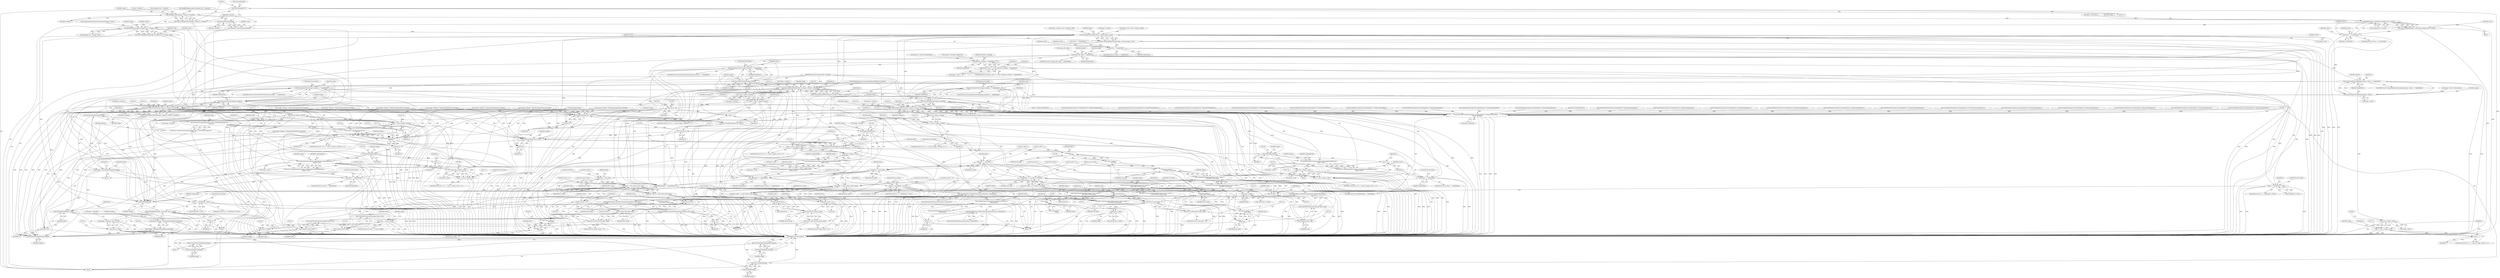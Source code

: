 digraph "0_ImageMagick6_f663dfb8431c97d95682a2b533cca1c8233d21b4@array" {
"1000397" [label="(Call,comment[length]='\0')"];
"1000404" [label="(Call,SetImageProperty(image,\"comment\",comment))"];
"1000402" [label="(Call,(void) SetImageProperty(image,\"comment\",comment))"];
"1000410" [label="(Call,DestroyString(comment))"];
"1000408" [label="(Call,comment=DestroyString(comment))"];
"1000760" [label="(Call,ReadBlob(image,sz_XWDColor,(unsigned char *) &color))"];
"1000758" [label="(Call,count=ReadBlob(image,sz_XWDColor,(unsigned char *) &color))"];
"1000768" [label="(Call,count != sz_XWDColor)"];
"1001034" [label="(Call,ReadBlob(image,length,(unsigned char *) ximage->data))"];
"1001032" [label="(Call,count=ReadBlob(image,length,(unsigned char *) ximage->data))"];
"1001043" [label="(Call,count != (ssize_t) length)"];
"1001045" [label="(Call,(ssize_t) length)"];
"1001103" [label="(Call,SetImageExtent(image,image->columns,image->rows))"];
"1001101" [label="(Call,status=SetImageExtent(image,image->columns,image->rows))"];
"1001112" [label="(Call,status == MagickFalse)"];
"1001194" [label="(Call,image_info->ping == MagickFalse)"];
"1001293" [label="(Call,authentic_colormap != MagickFalse)"];
"1001287" [label="(Call,(image->colors != 0) && (authentic_colormap != MagickFalse))"];
"1001418" [label="(Call,SyncAuthenticPixels(image,exception) == MagickFalse)"];
"1001436" [label="(Call,status == MagickFalse)"];
"1001822" [label="(Call,EOFBlob(image) != MagickFalse)"];
"1001572" [label="(Call,SyncAuthenticPixels(image,exception) == MagickFalse)"];
"1001590" [label="(Call,status == MagickFalse)"];
"1001598" [label="(Call,AcquireImageColormap(image,image->colors) == MagickFalse)"];
"1001772" [label="(Call,SyncAuthenticPixels(image,exception) == MagickFalse)"];
"1001790" [label="(Call,status == MagickFalse)"];
"1001149" [label="(Call,DestroyImageList(image))"];
"1001148" [label="(Return,return(DestroyImageList(image));)"];
"1001302" [label="(Call,(ssize_t) image->rows)"];
"1001300" [label="(Call,y < (ssize_t) image->rows)"];
"1001312" [label="(Call,QueueAuthenticPixels(image,0,y,image->columns,1,exception))"];
"1001310" [label="(Call,q=QueueAuthenticPixels(image,0,y,image->columns,1,exception))"];
"1001322" [label="(Call,q == (PixelPacket *) NULL)"];
"1001363" [label="(Call,SetPixelRed(q,ScaleShortToQuantum(colors[(ssize_t) index].red)))"];
"1001384" [label="(Call,SetPixelGreen(q,ScaleShortToQuantum(colors[(ssize_t)\n                index].green)))"];
"1001405" [label="(Call,SetPixelBlue(q,ScaleShortToQuantum(colors[(ssize_t) index].blue)))"];
"1001415" [label="(Call,q++)"];
"1001334" [label="(Call,(ssize_t) image->columns)"];
"1001332" [label="(Call,x < (ssize_t) image->columns)"];
"1001346" [label="(Call,(int) x)"];
"1001339" [label="(Call,x++)"];
"1001344" [label="(Call,XGetPixel(ximage,(int) x,(int) y))"];
"1001342" [label="(Call,pixel=XGetPixel(ximage,(int) x,(int) y))"];
"1001359" [label="(Call,pixel >>\n                red_shift)"];
"1001357" [label="(Call,(ssize_t) (pixel >>\n                red_shift))"];
"1001356" [label="(Call,(ssize_t) (pixel >>\n                red_shift) & red_mask)"];
"1001354" [label="(Call,ConstrainColormapIndex(image,(ssize_t) (pixel >>\n                red_shift) & red_mask))"];
"1001352" [label="(Call,index=ConstrainColormapIndex(image,(ssize_t) (pixel >>\n                red_shift) & red_mask))"];
"1001369" [label="(Call,(ssize_t) index)"];
"1001375" [label="(Call,ConstrainColormapIndex(image,(ssize_t) (pixel >>\n                green_shift) & green_mask))"];
"1001373" [label="(Call,index=ConstrainColormapIndex(image,(ssize_t) (pixel >>\n                green_shift) & green_mask))"];
"1001390" [label="(Call,(ssize_t)\n                index)"];
"1001396" [label="(Call,ConstrainColormapIndex(image,(ssize_t) (pixel >>\n                blue_shift) & blue_mask))"];
"1001394" [label="(Call,index=ConstrainColormapIndex(image,(ssize_t) (pixel >>\n                blue_shift) & blue_mask))"];
"1001411" [label="(Call,(ssize_t) index)"];
"1001419" [label="(Call,SyncAuthenticPixels(image,exception))"];
"1001426" [label="(Call,SetImageProgress(image,LoadImageTag,(MagickOffsetType) y,\n              image->rows))"];
"1001424" [label="(Call,status=SetImageProgress(image,LoadImageTag,(MagickOffsetType) y,\n              image->rows))"];
"1001823" [label="(Call,EOFBlob(image))"];
"1001835" [label="(Call,CloseBlob(image))"];
"1001833" [label="(Call,(void) CloseBlob(image))"];
"1001838" [label="(Call,GetFirstImageInList(image))"];
"1001837" [label="(Return,return(GetFirstImageInList(image));)"];
"1001826" [label="(Call,ThrowFileException(exception,CorruptImageError,\"UnexpectedEndOfFile\",\n      image->filename))"];
"1001380" [label="(Call,pixel >>\n                green_shift)"];
"1001378" [label="(Call,(ssize_t) (pixel >>\n                green_shift))"];
"1001377" [label="(Call,(ssize_t) (pixel >>\n                green_shift) & green_mask)"];
"1001401" [label="(Call,pixel >>\n                blue_shift)"];
"1001399" [label="(Call,(ssize_t) (pixel >>\n                blue_shift))"];
"1001398" [label="(Call,(ssize_t) (pixel >>\n                blue_shift) & blue_mask)"];
"1001819" [label="(Call,RelinquishMagickMemory(ximage))"];
"1001817" [label="(Call,(XImage *) RelinquishMagickMemory(ximage))"];
"1001815" [label="(Call,ximage=(XImage *) RelinquishMagickMemory(ximage))"];
"1001349" [label="(Call,(int) y)"];
"1001429" [label="(Call,(MagickOffsetType) y)"];
"1001307" [label="(Call,y++)"];
"1001447" [label="(Call,(ssize_t) image->rows)"];
"1001445" [label="(Call,y < (ssize_t) image->rows)"];
"1001457" [label="(Call,QueueAuthenticPixels(image,0,y,image->columns,1,exception))"];
"1001455" [label="(Call,q=QueueAuthenticPixels(image,0,y,image->columns,1,exception))"];
"1001467" [label="(Call,q == (PixelPacket *) NULL)"];
"1001515" [label="(Call,SetPixelRed(q,ScaleShortToQuantum((unsigned short) color)))"];
"1001539" [label="(Call,SetPixelGreen(q,ScaleShortToQuantum((unsigned short) color)))"];
"1001563" [label="(Call,SetPixelBlue(q,ScaleShortToQuantum((unsigned short) color)))"];
"1001569" [label="(Call,q++)"];
"1001479" [label="(Call,(ssize_t) image->columns)"];
"1001477" [label="(Call,x < (ssize_t) image->columns)"];
"1001491" [label="(Call,(int) x)"];
"1001484" [label="(Call,x++)"];
"1001489" [label="(Call,XGetPixel(ximage,(int) x,(int) y))"];
"1001487" [label="(Call,pixel=XGetPixel(ximage,(int) x,(int) y))"];
"1001500" [label="(Call,pixel >> red_shift)"];
"1001499" [label="(Call,(pixel >> red_shift) & red_mask)"];
"1001497" [label="(Call,color=(pixel >> red_shift) & red_mask)"];
"1001511" [label="(Call,color*65535UL)"];
"1001510" [label="(Call,(color*65535UL)/red_mask)"];
"1001508" [label="(Call,color=(color*65535UL)/red_mask)"];
"1001518" [label="(Call,(unsigned short) color)"];
"1001517" [label="(Call,ScaleShortToQuantum((unsigned short) color))"];
"1001505" [label="(Call,red_mask != 0)"];
"1001524" [label="(Call,pixel >> green_shift)"];
"1001523" [label="(Call,(pixel >> green_shift) & green_mask)"];
"1001521" [label="(Call,color=(pixel >> green_shift) & green_mask)"];
"1001535" [label="(Call,color*65535UL)"];
"1001534" [label="(Call,(color*65535UL)/green_mask)"];
"1001532" [label="(Call,color=(color*65535UL)/green_mask)"];
"1001542" [label="(Call,(unsigned short) color)"];
"1001541" [label="(Call,ScaleShortToQuantum((unsigned short) color))"];
"1001529" [label="(Call,green_mask != 0)"];
"1001548" [label="(Call,pixel >> blue_shift)"];
"1001547" [label="(Call,(pixel >> blue_shift) & blue_mask)"];
"1001545" [label="(Call,color=(pixel >> blue_shift) & blue_mask)"];
"1001559" [label="(Call,color*65535UL)"];
"1001558" [label="(Call,(color*65535UL)/blue_mask)"];
"1001556" [label="(Call,color=(color*65535UL)/blue_mask)"];
"1001566" [label="(Call,(unsigned short) color)"];
"1001565" [label="(Call,ScaleShortToQuantum((unsigned short) color))"];
"1001553" [label="(Call,blue_mask != 0)"];
"1001494" [label="(Call,(int) y)"];
"1001583" [label="(Call,(MagickOffsetType) y)"];
"1001452" [label="(Call,y++)"];
"1001580" [label="(Call,SetImageProgress(image,LoadImageTag,(MagickOffsetType) y,\n              image->rows))"];
"1001578" [label="(Call,status=SetImageProgress(image,LoadImageTag,(MagickOffsetType) y,\n              image->rows))"];
"1001573" [label="(Call,SyncAuthenticPixels(image,exception))"];
"1001599" [label="(Call,AcquireImageColormap(image,image->colors))"];
"1001641" [label="(Call,(ssize_t) image->colors)"];
"1001639" [label="(Call,i < (ssize_t) image->colors)"];
"1001646" [label="(Call,i++)"];
"1001707" [label="(Call,QueueAuthenticPixels(image,0,y,image->columns,1,exception))"];
"1001705" [label="(Call,q=QueueAuthenticPixels(image,0,y,image->columns,1,exception))"];
"1001717" [label="(Call,q == (PixelPacket *) NULL)"];
"1001760" [label="(Call,SetPixelRGBO(q,image->colormap+(ssize_t) index))"];
"1001769" [label="(Call,q++)"];
"1001725" [label="(Call,GetAuthenticIndexQueue(image))"];
"1001723" [label="(Call,indexes=GetAuthenticIndexQueue(image))"];
"1001755" [label="(Call,SetPixelIndex(indexes+x,index))"];
"1001766" [label="(Call,(ssize_t) index)"];
"1001762" [label="(Call,image->colormap+(ssize_t) index)"];
"1001756" [label="(Call,indexes+x)"];
"1001743" [label="(Call,ConstrainColormapIndex(image,(ssize_t) XGetPixel(ximage,(int)\n              x,(int) y)))"];
"1001741" [label="(Call,index=ConstrainColormapIndex(image,(ssize_t) XGetPixel(ximage,(int)\n              x,(int) y)))"];
"1001773" [label="(Call,SyncAuthenticPixels(image,exception))"];
"1001780" [label="(Call,SetImageProgress(image,LoadImageTag,(MagickOffsetType) y,\n            image->rows))"];
"1001697" [label="(Call,(ssize_t) image->rows)"];
"1001695" [label="(Call,y < (ssize_t) image->rows)"];
"1001778" [label="(Call,status=SetImageProgress(image,LoadImageTag,(MagickOffsetType) y,\n            image->rows))"];
"1001733" [label="(Call,(ssize_t) image->columns)"];
"1001731" [label="(Call,x < (ssize_t) image->columns)"];
"1001749" [label="(Call,(int)\n              x)"];
"1001738" [label="(Call,x++)"];
"1001747" [label="(Call,XGetPixel(ximage,(int)\n              x,(int) y))"];
"1001745" [label="(Call,(ssize_t) XGetPixel(ximage,(int)\n              x,(int) y))"];
"1001752" [label="(Call,(int) y)"];
"1001783" [label="(Call,(MagickOffsetType) y)"];
"1001702" [label="(Call,y++)"];
"1001727" [label="(ControlStructure,for (x=0; x < (ssize_t) image->columns; x++))"];
"1001559" [label="(Call,color*65535UL)"];
"1001493" [label="(Identifier,x)"];
"1001837" [label="(Return,return(GetFirstImageInList(image));)"];
"1001340" [label="(Identifier,x)"];
"1000835" [label="(Call,color.flags != 0)"];
"1001411" [label="(Call,(ssize_t) index)"];
"1001496" [label="(Identifier,y)"];
"1001569" [label="(Call,q++)"];
"1000278" [label="(Call,ThrowReaderException(CorruptImageError,\"ImproperImageHeader\"))"];
"1001115" [label="(Block,)"];
"1000404" [label="(Call,SetImageProperty(image,\"comment\",comment))"];
"1001302" [label="(Call,(ssize_t) image->rows)"];
"1001537" [label="(Literal,65535UL)"];
"1001382" [label="(Identifier,green_shift)"];
"1001353" [label="(Identifier,index)"];
"1001735" [label="(Call,image->columns)"];
"1001023" [label="(Call,ximage=(XImage *) RelinquishMagickMemory(ximage))"];
"1001835" [label="(Call,CloseBlob(image))"];
"1001301" [label="(Identifier,y)"];
"1001816" [label="(Identifier,ximage)"];
"1001790" [label="(Call,status == MagickFalse)"];
"1001334" [label="(Call,(ssize_t) image->columns)"];
"1001045" [label="(Call,(ssize_t) length)"];
"1001594" [label="(ControlStructure,break;)"];
"1001646" [label="(Call,i++)"];
"1001287" [label="(Call,(image->colors != 0) && (authentic_colormap != MagickFalse))"];
"1001587" [label="(Identifier,image)"];
"1001840" [label="(MethodReturn,static Image *)"];
"1001037" [label="(Call,(unsigned char *) ximage->data)"];
"1001294" [label="(Identifier,authentic_colormap)"];
"1001562" [label="(Identifier,blue_mask)"];
"1001761" [label="(Identifier,q)"];
"1001420" [label="(Identifier,image)"];
"1001329" [label="(Call,x=0)"];
"1001324" [label="(Call,(PixelPacket *) NULL)"];
"1001416" [label="(Identifier,q)"];
"1001499" [label="(Call,(pixel >> red_shift) & red_mask)"];
"1001034" [label="(Call,ReadBlob(image,length,(unsigned char *) ximage->data))"];
"1001504" [label="(ControlStructure,if (red_mask != 0))"];
"1001745" [label="(Call,(ssize_t) XGetPixel(ximage,(int)\n              x,(int) y))"];
"1001346" [label="(Call,(int) x)"];
"1001361" [label="(Identifier,red_shift)"];
"1001512" [label="(Identifier,color)"];
"1001150" [label="(Identifier,image)"];
"1001787" [label="(Identifier,image)"];
"1000407" [label="(Identifier,comment)"];
"1001635" [label="(ControlStructure,for (i=0; i < (ssize_t) image->colors; i++))"];
"1000768" [label="(Call,count != sz_XWDColor)"];
"1000716" [label="(Call,ThrowReaderException(CorruptImageError,\"ImproperImageHeader\"))"];
"1001367" [label="(Call,colors[(ssize_t) index])"];
"1001148" [label="(Return,return(DestroyImageList(image));)"];
"1001710" [label="(Identifier,y)"];
"1001201" [label="(Identifier,image)"];
"1001508" [label="(Call,color=(color*65535UL)/red_mask)"];
"1001692" [label="(Call,y=0)"];
"1001728" [label="(Call,x=0)"];
"1000642" [label="(Call,ThrowReaderException(CorruptImageError,\"ImproperImageHeader\"))"];
"1001103" [label="(Call,SetImageExtent(image,image->columns,image->rows))"];
"1001298" [label="(Identifier,y)"];
"1001582" [label="(Identifier,LoadImageTag)"];
"1001743" [label="(Call,ConstrainColormapIndex(image,(ssize_t) XGetPixel(ximage,(int)\n              x,(int) y)))"];
"1001365" [label="(Call,ScaleShortToQuantum(colors[(ssize_t) index].red))"];
"1001374" [label="(Identifier,index)"];
"1001572" [label="(Call,SyncAuthenticPixels(image,exception) == MagickFalse)"];
"1001823" [label="(Call,EOFBlob(image))"];
"1001579" [label="(Identifier,status)"];
"1001718" [label="(Identifier,q)"];
"1001514" [label="(Identifier,red_mask)"];
"1000414" [label="(Identifier,count)"];
"1000759" [label="(Identifier,count)"];
"1001706" [label="(Identifier,q)"];
"1001829" [label="(Literal,\"UnexpectedEndOfFile\")"];
"1001565" [label="(Call,ScaleShortToQuantum((unsigned short) color))"];
"1001759" [label="(Identifier,index)"];
"1001380" [label="(Call,pixel >>\n                green_shift)"];
"1001454" [label="(Block,)"];
"1001381" [label="(Identifier,pixel)"];
"1001754" [label="(Identifier,y)"];
"1001360" [label="(Identifier,pixel)"];
"1001322" [label="(Call,q == (PixelPacket *) NULL)"];
"1001284" [label="(Call,blue_shift++)"];
"1001704" [label="(Block,)"];
"1001518" [label="(Call,(unsigned short) color)"];
"1001653" [label="(Identifier,image)"];
"1001376" [label="(Identifier,image)"];
"1001319" [label="(Literal,1)"];
"1001580" [label="(Call,SetImageProgress(image,LoadImageTag,(MagickOffsetType) y,\n              image->rows))"];
"1001539" [label="(Call,SetPixelGreen(q,ScaleShortToQuantum((unsigned short) color)))"];
"1001498" [label="(Identifier,color)"];
"1001297" [label="(Call,y=0)"];
"1001563" [label="(Call,SetPixelBlue(q,ScaleShortToQuantum((unsigned short) color)))"];
"1001460" [label="(Identifier,y)"];
"1001791" [label="(Identifier,status)"];
"1001716" [label="(ControlStructure,if (q == (PixelPacket *) NULL))"];
"1001583" [label="(Call,(MagickOffsetType) y)"];
"1001609" [label="(Identifier,header)"];
"1001772" [label="(Call,SyncAuthenticPixels(image,exception) == MagickFalse)"];
"1001550" [label="(Identifier,blue_shift)"];
"1000295" [label="(Call,ThrowReaderException(CorruptImageError,\"ImproperImageHeader\"))"];
"1000980" [label="(Call,ximage=(XImage *) RelinquishMagickMemory(ximage))"];
"1001733" [label="(Call,(ssize_t) image->columns)"];
"1000329" [label="(Call,ThrowReaderException(CorruptImageError,\"ImproperImageHeader\"))"];
"1000735" [label="(Call,ximage=(XImage *) RelinquishMagickMemory(ximage))"];
"1000394" [label="(Call,(unsigned char *) comment)"];
"1000995" [label="(Call,AcquireQuantumMemory(length,sizeof(*ximage->data)))"];
"1001479" [label="(Call,(ssize_t) image->columns)"];
"1001643" [label="(Call,image->colors)"];
"1000676" [label="(Call,ximage=(XImage *) RelinquishMagickMemory(ximage))"];
"1001342" [label="(Call,pixel=XGetPixel(ximage,(int) x,(int) y))"];
"1001219" [label="(Call,red_shift=0)"];
"1001472" [label="(ControlStructure,break;)"];
"1001576" [label="(Identifier,MagickFalse)"];
"1001445" [label="(Call,y < (ssize_t) image->rows)"];
"1000986" [label="(Call,ThrowReaderException(CorruptImageError,\"ImproperImageHeader\"))"];
"1001475" [label="(Identifier,x)"];
"1000391" [label="(Call,ReadBlob(image,length,(unsigned char *) comment))"];
"1001776" [label="(Identifier,MagickFalse)"];
"1001035" [label="(Identifier,image)"];
"1001577" [label="(ControlStructure,break;)"];
"1001452" [label="(Call,y++)"];
"1000767" [label="(ControlStructure,if (count != sz_XWDColor))"];
"1001751" [label="(Identifier,x)"];
"1001384" [label="(Call,SetPixelGreen(q,ScaleShortToQuantum(colors[(ssize_t)\n                index].green)))"];
"1001429" [label="(Call,(MagickOffsetType) y)"];
"1001725" [label="(Call,GetAuthenticIndexQueue(image))"];
"1001723" [label="(Call,indexes=GetAuthenticIndexQueue(image))"];
"1001395" [label="(Identifier,index)"];
"1001383" [label="(Identifier,green_mask)"];
"1001838" [label="(Call,GetFirstImageInList(image))"];
"1001781" [label="(Identifier,image)"];
"1001555" [label="(Literal,0)"];
"1001695" [label="(Call,y < (ssize_t) image->rows)"];
"1001419" [label="(Call,SyncAuthenticPixels(image,exception))"];
"1001436" [label="(Call,status == MagickFalse)"];
"1000411" [label="(Identifier,comment)"];
"1001252" [label="(Call,green_mask & 0x01)"];
"1000763" [label="(Call,(unsigned char *) &color)"];
"1001442" [label="(Call,y=0)"];
"1001101" [label="(Call,status=SetImageExtent(image,image->columns,image->rows))"];
"1001388" [label="(Call,colors[(ssize_t)\n                index])"];
"1001738" [label="(Call,x++)"];
"1001708" [label="(Identifier,image)"];
"1001756" [label="(Call,indexes+x)"];
"1001315" [label="(Identifier,y)"];
"1001585" [label="(Identifier,y)"];
"1001333" [label="(Identifier,x)"];
"1001693" [label="(Identifier,y)"];
"1000778" [label="(Call,ximage=(XImage *) RelinquishMagickMemory(ximage))"];
"1001789" [label="(ControlStructure,if (status == MagickFalse))"];
"1001425" [label="(Identifier,status)"];
"1001378" [label="(Call,(ssize_t) (pixel >>\n                green_shift))"];
"1001494" [label="(Call,(int) y)"];
"1001489" [label="(Call,XGetPixel(ximage,(int) x,(int) y))"];
"1001385" [label="(Identifier,q)"];
"1001437" [label="(Identifier,status)"];
"1001309" [label="(Block,)"];
"1001236" [label="(Call,red_shift++)"];
"1001080" [label="(Identifier,image)"];
"1001042" [label="(ControlStructure,if (count != (ssize_t) length))"];
"1001362" [label="(Identifier,red_mask)"];
"1001119" [label="(Identifier,header)"];
"1001731" [label="(Call,x < (ssize_t) image->columns)"];
"1001449" [label="(Call,image->rows)"];
"1001589" [label="(ControlStructure,if (status == MagickFalse))"];
"1001715" [label="(Identifier,exception)"];
"1001267" [label="(Call,blue_shift=0)"];
"1001336" [label="(Call,image->columns)"];
"1001517" [label="(Call,ScaleShortToQuantum((unsigned short) color))"];
"1001827" [label="(Identifier,exception)"];
"1001313" [label="(Identifier,image)"];
"1001399" [label="(Call,(ssize_t) (pixel >>\n                blue_shift))"];
"1001523" [label="(Call,(pixel >> green_shift) & green_mask)"];
"1001394" [label="(Call,index=ConstrainColormapIndex(image,(ssize_t) (pixel >>\n                blue_shift) & blue_mask))"];
"1001348" [label="(Identifier,x)"];
"1001522" [label="(Identifier,color)"];
"1001193" [label="(ControlStructure,if (image_info->ping == MagickFalse))"];
"1001556" [label="(Call,color=(color*65535UL)/blue_mask)"];
"1001742" [label="(Identifier,index)"];
"1001293" [label="(Call,authentic_colormap != MagickFalse)"];
"1001749" [label="(Call,(int)\n              x)"];
"1001549" [label="(Identifier,pixel)"];
"1000685" [label="(Call,authentic_colormap=MagickFalse)"];
"1001568" [label="(Identifier,color)"];
"1001355" [label="(Identifier,image)"];
"1001113" [label="(Identifier,status)"];
"1001578" [label="(Call,status=SetImageProgress(image,LoadImageTag,(MagickOffsetType) y,\n              image->rows))"];
"1001300" [label="(Call,y < (ssize_t) image->rows)"];
"1001432" [label="(Call,image->rows)"];
"1001702" [label="(Call,y++)"];
"1001531" [label="(Literal,0)"];
"1001443" [label="(Identifier,y)"];
"1001330" [label="(Identifier,x)"];
"1001078" [label="(Call,image->columns=(size_t) ximage->width)"];
"1001744" [label="(Identifier,image)"];
"1001422" [label="(Identifier,MagickFalse)"];
"1001502" [label="(Identifier,red_shift)"];
"1001276" [label="(Call,blue_mask & 0x01)"];
"1001757" [label="(Identifier,indexes)"];
"1001307" [label="(Call,y++)"];
"1001817" [label="(Call,(XImage *) RelinquishMagickMemory(ximage))"];
"1001640" [label="(Identifier,i)"];
"1001349" [label="(Call,(int) y)"];
"1001423" [label="(ControlStructure,break;)"];
"1001075" [label="(Call,ThrowReaderException(CorruptImageError,\"UnableToReadImageData\"))"];
"1001785" [label="(Identifier,y)"];
"1001544" [label="(Identifier,color)"];
"1001590" [label="(Call,status == MagickFalse)"];
"1001314" [label="(Literal,0)"];
"1001402" [label="(Identifier,pixel)"];
"1000784" [label="(Call,ThrowReaderException(CorruptImageError,\"UnexpectedEndOfFile\"))"];
"1001707" [label="(Call,QueueAuthenticPixels(image,0,y,image->columns,1,exception))"];
"1000418" [label="(Call,ThrowReaderException(CorruptImageError,\"UnexpectedEndOfFile\"))"];
"1001341" [label="(Block,)"];
"1001552" [label="(ControlStructure,if (blue_mask != 0))"];
"1001530" [label="(Identifier,green_mask)"];
"1001421" [label="(Identifier,exception)"];
"1001830" [label="(Call,image->filename)"];
"1001417" [label="(ControlStructure,if (SyncAuthenticPixels(image,exception) == MagickFalse))"];
"1000669" [label="(Call,XInitImage(ximage))"];
"1000769" [label="(Identifier,count)"];
"1001104" [label="(Identifier,image)"];
"1001636" [label="(Call,i=0)"];
"1001453" [label="(Identifier,y)"];
"1001455" [label="(Call,q=QueueAuthenticPixels(image,0,y,image->columns,1,exception))"];
"1000410" [label="(Call,DestroyString(comment))"];
"1001741" [label="(Call,index=ConstrainColormapIndex(image,(ssize_t) XGetPixel(ximage,(int)\n              x,(int) y)))"];
"1001724" [label="(Identifier,indexes)"];
"1001647" [label="(Identifier,i)"];
"1001043" [label="(Call,count != (ssize_t) length)"];
"1001312" [label="(Call,QueueAuthenticPixels(image,0,y,image->columns,1,exception))"];
"1000664" [label="(Call,ThrowReaderException(CorruptImageError,\"ImproperImageHeader\"))"];
"1001431" [label="(Identifier,y)"];
"1001474" [label="(Call,x=0)"];
"1001699" [label="(Call,image->rows)"];
"1001405" [label="(Call,SetPixelBlue(q,ScaleShortToQuantum(colors[(ssize_t) index].blue)))"];
"1001546" [label="(Identifier,color)"];
"1001564" [label="(Identifier,q)"];
"1000790" [label="(Identifier,colors)"];
"1001822" [label="(Call,EOFBlob(image) != MagickFalse)"];
"1001069" [label="(Call,ximage=(XImage *) RelinquishMagickMemory(ximage))"];
"1000682" [label="(Call,ThrowReaderException(CorruptImageError,\"UnexpectedEndOfFile\"))"];
"1001466" [label="(ControlStructure,if (q == (PixelPacket *) NULL))"];
"1001626" [label="(Call,ximage=(XImage *) RelinquishMagickMemory(ximage))"];
"1000770" [label="(Identifier,sz_XWDColor)"];
"1001464" [label="(Literal,1)"];
"1001392" [label="(Identifier,index)"];
"1001469" [label="(Call,(PixelPacket *) NULL)"];
"1001551" [label="(Identifier,blue_mask)"];
"1000409" [label="(Identifier,comment)"];
"1001533" [label="(Identifier,color)"];
"1001820" [label="(Identifier,ximage)"];
"1000397" [label="(Call,comment[length]='\0')"];
"1001339" [label="(Call,x++)"];
"1000366" [label="(Call,ThrowReaderException(CorruptImageError,\"ImproperImageHeader\"))"];
"1001766" [label="(Call,(ssize_t) index)"];
"1001828" [label="(Identifier,CorruptImageError)"];
"1001500" [label="(Call,pixel >> red_shift)"];
"1001782" [label="(Identifier,LoadImageTag)"];
"1001697" [label="(Call,(ssize_t) image->rows)"];
"1001703" [label="(Identifier,y)"];
"1000186" [label="(Call,status == MagickFalse)"];
"1001525" [label="(Identifier,pixel)"];
"1000342" [label="(Call,ThrowReaderException(CorruptImageError,\"ImproperImageHeader\"))"];
"1001461" [label="(Call,image->columns)"];
"1001032" [label="(Call,count=ReadBlob(image,length,(unsigned char *) ximage->data))"];
"1001345" [label="(Identifier,ximage)"];
"1001481" [label="(Call,image->columns)"];
"1001438" [label="(Identifier,MagickFalse)"];
"1001573" [label="(Call,SyncAuthenticPixels(image,exception))"];
"1001424" [label="(Call,status=SetImageProgress(image,LoadImageTag,(MagickOffsetType) y,\n              image->rows))"];
"1001044" [label="(Identifier,count)"];
"1000402" [label="(Call,(void) SetImageProperty(image,\"comment\",comment))"];
"1000773" [label="(Identifier,colors)"];
"1001509" [label="(Identifier,color)"];
"1000762" [label="(Identifier,sz_XWDColor)"];
"1001311" [label="(Identifier,q)"];
"1000760" [label="(Call,ReadBlob(image,sz_XWDColor,(unsigned char *) &color))"];
"1001780" [label="(Call,SetImageProgress(image,LoadImageTag,(MagickOffsetType) y,\n            image->rows))"];
"1001786" [label="(Call,image->rows)"];
"1001446" [label="(Identifier,y)"];
"1001114" [label="(Identifier,MagickFalse)"];
"1001369" [label="(Call,(ssize_t) index)"];
"1001390" [label="(Call,(ssize_t)\n                index)"];
"1001485" [label="(Identifier,x)"];
"1001755" [label="(Call,SetPixelIndex(indexes+x,index))"];
"1001819" [label="(Call,RelinquishMagickMemory(ximage))"];
"1001639" [label="(Call,i < (ssize_t) image->colors)"];
"1001571" [label="(ControlStructure,if (SyncAuthenticPixels(image,exception) == MagickFalse))"];
"1001047" [label="(Identifier,length)"];
"1001467" [label="(Call,q == (PixelPacket *) NULL)"];
"1001824" [label="(Identifier,image)"];
"1001503" [label="(Identifier,red_mask)"];
"1001722" [label="(ControlStructure,break;)"];
"1001762" [label="(Call,image->colormap+(ssize_t) index)"];
"1001473" [label="(ControlStructure,for (x=0; x < (ssize_t) image->columns; x++))"];
"1001507" [label="(Literal,0)"];
"1001433" [label="(Identifier,image)"];
"1001477" [label="(Call,x < (ssize_t) image->columns)"];
"1001600" [label="(Identifier,image)"];
"1001198" [label="(Identifier,MagickFalse)"];
"1001558" [label="(Call,(color*65535UL)/blue_mask)"];
"1001478" [label="(Identifier,x)"];
"1001490" [label="(Identifier,ximage)"];
"1000248" [label="(Call,ThrowReaderException(CorruptImageError,\"ImproperImageHeader\"))"];
"1001521" [label="(Call,color=(pixel >> green_shift) & green_mask)"];
"1001351" [label="(Identifier,y)"];
"1001775" [label="(Identifier,exception)"];
"1001155" [label="(Identifier,header)"];
"1001497" [label="(Call,color=(pixel >> red_shift) & red_mask)"];
"1001513" [label="(Literal,65535UL)"];
"1001777" [label="(ControlStructure,break;)"];
"1001491" [label="(Call,(int) x)"];
"1001459" [label="(Literal,0)"];
"1001748" [label="(Identifier,ximage)"];
"1001487" [label="(Call,pixel=XGetPixel(ximage,(int) x,(int) y))"];
"1001286" [label="(ControlStructure,if ((image->colors != 0) && (authentic_colormap != MagickFalse)))"];
"1001356" [label="(Call,(ssize_t) (pixel >>\n                red_shift) & red_mask)"];
"1000405" [label="(Identifier,image)"];
"1001581" [label="(Identifier,image)"];
"1001779" [label="(Identifier,status)"];
"1001711" [label="(Call,image->columns)"];
"1000263" [label="(Call,ThrowReaderException(CorruptImageError,\"ImproperImageHeader\"))"];
"1001566" [label="(Call,(unsigned short) color)"];
"1001794" [label="(ControlStructure,break;)"];
"1001418" [label="(Call,SyncAuthenticPixels(image,exception) == MagickFalse)"];
"1000398" [label="(Call,comment[length])"];
"1001729" [label="(Identifier,x)"];
"1001404" [label="(Identifier,blue_mask)"];
"1001709" [label="(Literal,0)"];
"1000840" [label="(Call,authentic_colormap=MagickTrue)"];
"1001592" [label="(Identifier,MagickFalse)"];
"1001739" [label="(Identifier,x)"];
"1001398" [label="(Call,(ssize_t) (pixel >>\n                blue_shift) & blue_mask)"];
"1001540" [label="(Identifier,q)"];
"1001825" [label="(Identifier,MagickFalse)"];
"1001316" [label="(Call,image->columns)"];
"1001260" [label="(Call,green_shift++)"];
"1001526" [label="(Identifier,green_shift)"];
"1001310" [label="(Call,q=QueueAuthenticPixels(image,0,y,image->columns,1,exception))"];
"1001377" [label="(Call,(ssize_t) (pixel >>\n                green_shift) & green_mask)"];
"1001586" [label="(Call,image->rows)"];
"1001447" [label="(Call,(ssize_t) image->rows)"];
"1001760" [label="(Call,SetPixelRGBO(q,image->colormap+(ssize_t) index))"];
"1001112" [label="(Call,status == MagickFalse)"];
"1000115" [label="(MethodParameterIn,ExceptionInfo *exception)"];
"1001224" [label="(Call,red_mask != 0)"];
"1001591" [label="(Identifier,status)"];
"1001105" [label="(Call,image->columns)"];
"1001527" [label="(Identifier,green_mask)"];
"1001783" [label="(Call,(MagickOffsetType) y)"];
"1001439" [label="(ControlStructure,break;)"];
"1001836" [label="(Identifier,image)"];
"1001826" [label="(Call,ThrowFileException(exception,CorruptImageError,\"UnexpectedEndOfFile\",\n      image->filename))"];
"1001506" [label="(Identifier,red_mask)"];
"1001821" [label="(ControlStructure,if (EOFBlob(image) != MagickFalse))"];
"1001457" [label="(Call,QueueAuthenticPixels(image,0,y,image->columns,1,exception))"];
"1000304" [label="(Call,ThrowReaderException(CorruptImageError,\"ImproperImageHeader\"))"];
"1001778" [label="(Call,status=SetImageProgress(image,LoadImageTag,(MagickOffsetType) y,\n            image->rows))"];
"1001510" [label="(Call,(color*65535UL)/red_mask)"];
"1000620" [label="(Call,ThrowReaderException(CorruptImageError,\"ImproperImageHeader\"))"];
"1001149" [label="(Call,DestroyImageList(image))"];
"1001601" [label="(Call,image->colors)"];
"1001752" [label="(Call,(int) y)"];
"1001793" [label="(ControlStructure,break;)"];
"1001541" [label="(Call,ScaleShortToQuantum((unsigned short) color))"];
"1001505" [label="(Call,red_mask != 0)"];
"1001344" [label="(Call,XGetPixel(ximage,(int) x,(int) y))"];
"1001598" [label="(Call,AcquireImageColormap(image,image->colors) == MagickFalse)"];
"1001545" [label="(Call,color=(pixel >> blue_shift) & blue_mask)"];
"1001542" [label="(Call,(unsigned short) color)"];
"1001328" [label="(ControlStructure,for (x=0; x < (ssize_t) image->columns; x++))"];
"1001536" [label="(Identifier,color)"];
"1001108" [label="(Call,image->rows)"];
"1001087" [label="(Call,image->rows=(size_t) ximage->height)"];
"1001458" [label="(Identifier,image)"];
"1001484" [label="(Call,x++)"];
"1001732" [label="(Identifier,x)"];
"1000180" [label="(Call,OpenBlob(image_info,image,ReadBinaryBlobMode,exception))"];
"1001036" [label="(Identifier,length)"];
"1001456" [label="(Identifier,q)"];
"1001532" [label="(Call,color=(color*65535UL)/green_mask)"];
"1001102" [label="(Identifier,status)"];
"1001407" [label="(Call,ScaleShortToQuantum(colors[(ssize_t) index].blue))"];
"1001272" [label="(Call,blue_mask != 0)"];
"1001304" [label="(Call,image->rows)"];
"1001406" [label="(Identifier,q)"];
"1001515" [label="(Call,SetPixelRed(q,ScaleShortToQuantum((unsigned short) color)))"];
"1001427" [label="(Identifier,image)"];
"1001524" [label="(Call,pixel >> green_shift)"];
"1001528" [label="(ControlStructure,if (green_mask != 0))"];
"1001597" [label="(ControlStructure,if (AcquireImageColormap(image,image->colors) == MagickFalse))"];
"1001033" [label="(Identifier,count)"];
"1001354" [label="(Call,ConstrainColormapIndex(image,(ssize_t) (pixel >>\n                red_shift) & red_mask))"];
"1001386" [label="(Call,ScaleShortToQuantum(colors[(ssize_t)\n                index].green))"];
"1001560" [label="(Identifier,color)"];
"1001529" [label="(Call,green_mask != 0)"];
"1000211" [label="(Call,ThrowReaderException(CorruptImageError,\"UnableToReadImageHeader\"))"];
"1001308" [label="(Identifier,y)"];
"1001413" [label="(Identifier,index)"];
"1001557" [label="(Identifier,color)"];
"1001641" [label="(Call,(ssize_t) image->colors)"];
"1001295" [label="(Identifier,MagickFalse)"];
"1001403" [label="(Identifier,blue_shift)"];
"1001511" [label="(Call,color*65535UL)"];
"1001547" [label="(Call,(pixel >> blue_shift) & blue_mask)"];
"1001465" [label="(Identifier,exception)"];
"1001763" [label="(Call,image->colormap)"];
"1000758" [label="(Call,count=ReadBlob(image,sz_XWDColor,(unsigned char *) &color))"];
"1001561" [label="(Literal,65535UL)"];
"1001364" [label="(Identifier,q)"];
"1001516" [label="(Identifier,q)"];
"1000408" [label="(Call,comment=DestroyString(comment))"];
"1001186" [label="(Call,image->colors=header.ncolors)"];
"1001243" [label="(Call,green_shift=0)"];
"1001740" [label="(Block,)"];
"1001604" [label="(Identifier,MagickFalse)"];
"1001323" [label="(Identifier,q)"];
"1001553" [label="(Call,blue_mask != 0)"];
"1001570" [label="(Identifier,q)"];
"1001773" [label="(Call,SyncAuthenticPixels(image,exception))"];
"1001815" [label="(Call,ximage=(XImage *) RelinquishMagickMemory(ximage))"];
"1001771" [label="(ControlStructure,if (SyncAuthenticPixels(image,exception) == MagickFalse))"];
"1001747" [label="(Call,XGetPixel(ximage,(int)\n              x,(int) y))"];
"1001501" [label="(Identifier,pixel)"];
"1001717" [label="(Call,q == (PixelPacket *) NULL)"];
"1001428" [label="(Identifier,LoadImageTag)"];
"1001352" [label="(Call,index=ConstrainColormapIndex(image,(ssize_t) (pixel >>\n                red_shift) & red_mask))"];
"1001554" [label="(Identifier,blue_mask)"];
"1001441" [label="(ControlStructure,for (y=0; y < (ssize_t) image->rows; y++))"];
"1001373" [label="(Call,index=ConstrainColormapIndex(image,(ssize_t) (pixel >>\n                green_shift) & green_mask))"];
"1001548" [label="(Call,pixel >> blue_shift)"];
"1001052" [label="(Identifier,header)"];
"1001435" [label="(ControlStructure,if (status == MagickFalse))"];
"1001468" [label="(Identifier,q)"];
"1001535" [label="(Call,color*65535UL)"];
"1000406" [label="(Literal,\"comment\")"];
"1001320" [label="(Identifier,exception)"];
"1001396" [label="(Call,ConstrainColormapIndex(image,(ssize_t) (pixel >>\n                blue_shift) & blue_mask))"];
"1001488" [label="(Identifier,pixel)"];
"1001593" [label="(ControlStructure,break;)"];
"1001248" [label="(Call,green_mask != 0)"];
"1001359" [label="(Call,pixel >>\n                red_shift)"];
"1001375" [label="(Call,ConstrainColormapIndex(image,(ssize_t) (pixel >>\n                green_shift) & green_mask))"];
"1001409" [label="(Call,colors[(ssize_t) index])"];
"1001288" [label="(Call,image->colors != 0)"];
"1001363" [label="(Call,SetPixelRed(q,ScaleShortToQuantum(colors[(ssize_t) index].red)))"];
"1001833" [label="(Call,(void) CloseBlob(image))"];
"1000116" [label="(Block,)"];
"1001195" [label="(Call,image_info->ping)"];
"1001401" [label="(Call,pixel >>\n                blue_shift)"];
"1001111" [label="(ControlStructure,if (status == MagickFalse))"];
"1000239" [label="(Call,ThrowReaderException(CorruptImageError,\"FileFormatVersionMismatch\"))"];
"1001575" [label="(Identifier,exception)"];
"1001327" [label="(ControlStructure,break;)"];
"1001228" [label="(Call,red_mask & 0x01)"];
"1001426" [label="(Call,SetImageProgress(image,LoadImageTag,(MagickOffsetType) y,\n              image->rows))"];
"1001332" [label="(Call,x < (ssize_t) image->columns)"];
"1001194" [label="(Call,image_info->ping == MagickFalse)"];
"1001538" [label="(Identifier,green_mask)"];
"1001637" [label="(Identifier,i)"];
"1000401" [label="(Literal,'\0')"];
"1001719" [label="(Call,(PixelPacket *) NULL)"];
"1001726" [label="(Identifier,image)"];
"1001798" [label="(Identifier,header)"];
"1000941" [label="(Call,ThrowReaderException(CorruptImageError,\"ImproperImageHeader\"))"];
"1001534" [label="(Call,(color*65535UL)/green_mask)"];
"1001705" [label="(Call,q=QueueAuthenticPixels(image,0,y,image->columns,1,exception))"];
"1001599" [label="(Call,AcquireImageColormap(image,image->colors))"];
"1001397" [label="(Identifier,image)"];
"1001774" [label="(Identifier,image)"];
"1001691" [label="(ControlStructure,for (y=0; y < (ssize_t) image->rows; y++))"];
"1001769" [label="(Call,q++)"];
"1001415" [label="(Call,q++)"];
"1000761" [label="(Identifier,image)"];
"1001770" [label="(Identifier,q)"];
"1001768" [label="(Identifier,index)"];
"1001839" [label="(Identifier,image)"];
"1000935" [label="(Call,ximage=(XImage *) RelinquishMagickMemory(ximage))"];
"1001343" [label="(Identifier,pixel)"];
"1000313" [label="(Call,ThrowReaderException(CorruptImageError,\"ImproperImageHeader\"))"];
"1001758" [label="(Identifier,x)"];
"1001792" [label="(Identifier,MagickFalse)"];
"1001714" [label="(Literal,1)"];
"1001574" [label="(Identifier,image)"];
"1001371" [label="(Identifier,index)"];
"1001520" [label="(Identifier,color)"];
"1000757" [label="(Block,)"];
"1001696" [label="(Identifier,y)"];
"1001296" [label="(ControlStructure,for (y=0; y < (ssize_t) image->rows; y++))"];
"1001321" [label="(ControlStructure,if (q == (PixelPacket *) NULL))"];
"1001357" [label="(Call,(ssize_t) (pixel >>\n                red_shift))"];
"1001486" [label="(Block,)"];
"1000397" -> "1000116"  [label="AST: "];
"1000397" -> "1000401"  [label="CFG: "];
"1000398" -> "1000397"  [label="AST: "];
"1000401" -> "1000397"  [label="AST: "];
"1000403" -> "1000397"  [label="CFG: "];
"1000397" -> "1001840"  [label="DDG: "];
"1000397" -> "1000404"  [label="DDG: "];
"1000397" -> "1000410"  [label="DDG: "];
"1000404" -> "1000402"  [label="AST: "];
"1000404" -> "1000407"  [label="CFG: "];
"1000405" -> "1000404"  [label="AST: "];
"1000406" -> "1000404"  [label="AST: "];
"1000407" -> "1000404"  [label="AST: "];
"1000402" -> "1000404"  [label="CFG: "];
"1000404" -> "1000402"  [label="DDG: "];
"1000404" -> "1000402"  [label="DDG: "];
"1000404" -> "1000402"  [label="DDG: "];
"1000391" -> "1000404"  [label="DDG: "];
"1000394" -> "1000404"  [label="DDG: "];
"1000404" -> "1000410"  [label="DDG: "];
"1000404" -> "1000760"  [label="DDG: "];
"1000404" -> "1001034"  [label="DDG: "];
"1000402" -> "1000116"  [label="AST: "];
"1000403" -> "1000402"  [label="AST: "];
"1000409" -> "1000402"  [label="CFG: "];
"1000402" -> "1001840"  [label="DDG: "];
"1000402" -> "1001840"  [label="DDG: "];
"1000410" -> "1000408"  [label="AST: "];
"1000410" -> "1000411"  [label="CFG: "];
"1000411" -> "1000410"  [label="AST: "];
"1000408" -> "1000410"  [label="CFG: "];
"1000410" -> "1000408"  [label="DDG: "];
"1000408" -> "1000116"  [label="AST: "];
"1000409" -> "1000408"  [label="AST: "];
"1000414" -> "1000408"  [label="CFG: "];
"1000408" -> "1001840"  [label="DDG: "];
"1000408" -> "1001840"  [label="DDG: "];
"1000760" -> "1000758"  [label="AST: "];
"1000760" -> "1000763"  [label="CFG: "];
"1000761" -> "1000760"  [label="AST: "];
"1000762" -> "1000760"  [label="AST: "];
"1000763" -> "1000760"  [label="AST: "];
"1000758" -> "1000760"  [label="CFG: "];
"1000760" -> "1001840"  [label="DDG: "];
"1000760" -> "1000758"  [label="DDG: "];
"1000760" -> "1000758"  [label="DDG: "];
"1000760" -> "1000758"  [label="DDG: "];
"1000768" -> "1000760"  [label="DDG: "];
"1000763" -> "1000760"  [label="DDG: "];
"1000760" -> "1000768"  [label="DDG: "];
"1000760" -> "1001034"  [label="DDG: "];
"1000758" -> "1000757"  [label="AST: "];
"1000759" -> "1000758"  [label="AST: "];
"1000769" -> "1000758"  [label="CFG: "];
"1000758" -> "1001840"  [label="DDG: "];
"1000758" -> "1000768"  [label="DDG: "];
"1000768" -> "1000767"  [label="AST: "];
"1000768" -> "1000770"  [label="CFG: "];
"1000769" -> "1000768"  [label="AST: "];
"1000770" -> "1000768"  [label="AST: "];
"1000773" -> "1000768"  [label="CFG: "];
"1000790" -> "1000768"  [label="CFG: "];
"1000768" -> "1001840"  [label="DDG: "];
"1000768" -> "1001840"  [label="DDG: "];
"1001034" -> "1001032"  [label="AST: "];
"1001034" -> "1001037"  [label="CFG: "];
"1001035" -> "1001034"  [label="AST: "];
"1001036" -> "1001034"  [label="AST: "];
"1001037" -> "1001034"  [label="AST: "];
"1001032" -> "1001034"  [label="CFG: "];
"1001034" -> "1001840"  [label="DDG: "];
"1001034" -> "1001032"  [label="DDG: "];
"1001034" -> "1001032"  [label="DDG: "];
"1001034" -> "1001032"  [label="DDG: "];
"1000995" -> "1001034"  [label="DDG: "];
"1001037" -> "1001034"  [label="DDG: "];
"1001034" -> "1001045"  [label="DDG: "];
"1001034" -> "1001103"  [label="DDG: "];
"1001032" -> "1000116"  [label="AST: "];
"1001033" -> "1001032"  [label="AST: "];
"1001044" -> "1001032"  [label="CFG: "];
"1001032" -> "1001840"  [label="DDG: "];
"1001032" -> "1001043"  [label="DDG: "];
"1001043" -> "1001042"  [label="AST: "];
"1001043" -> "1001045"  [label="CFG: "];
"1001044" -> "1001043"  [label="AST: "];
"1001045" -> "1001043"  [label="AST: "];
"1001052" -> "1001043"  [label="CFG: "];
"1001080" -> "1001043"  [label="CFG: "];
"1001043" -> "1001840"  [label="DDG: "];
"1001043" -> "1001840"  [label="DDG: "];
"1001043" -> "1001840"  [label="DDG: "];
"1001045" -> "1001043"  [label="DDG: "];
"1001045" -> "1001047"  [label="CFG: "];
"1001046" -> "1001045"  [label="AST: "];
"1001047" -> "1001045"  [label="AST: "];
"1001045" -> "1001840"  [label="DDG: "];
"1001103" -> "1001101"  [label="AST: "];
"1001103" -> "1001108"  [label="CFG: "];
"1001104" -> "1001103"  [label="AST: "];
"1001105" -> "1001103"  [label="AST: "];
"1001108" -> "1001103"  [label="AST: "];
"1001101" -> "1001103"  [label="CFG: "];
"1001103" -> "1001840"  [label="DDG: "];
"1001103" -> "1001840"  [label="DDG: "];
"1001103" -> "1001101"  [label="DDG: "];
"1001103" -> "1001101"  [label="DDG: "];
"1001103" -> "1001101"  [label="DDG: "];
"1001078" -> "1001103"  [label="DDG: "];
"1001087" -> "1001103"  [label="DDG: "];
"1001103" -> "1001149"  [label="DDG: "];
"1001103" -> "1001302"  [label="DDG: "];
"1001103" -> "1001312"  [label="DDG: "];
"1001103" -> "1001312"  [label="DDG: "];
"1001103" -> "1001447"  [label="DDG: "];
"1001103" -> "1001457"  [label="DDG: "];
"1001103" -> "1001457"  [label="DDG: "];
"1001103" -> "1001599"  [label="DDG: "];
"1001103" -> "1001697"  [label="DDG: "];
"1001103" -> "1001707"  [label="DDG: "];
"1001103" -> "1001823"  [label="DDG: "];
"1001101" -> "1000116"  [label="AST: "];
"1001102" -> "1001101"  [label="AST: "];
"1001113" -> "1001101"  [label="CFG: "];
"1001101" -> "1001840"  [label="DDG: "];
"1001101" -> "1001112"  [label="DDG: "];
"1001112" -> "1001111"  [label="AST: "];
"1001112" -> "1001114"  [label="CFG: "];
"1001113" -> "1001112"  [label="AST: "];
"1001114" -> "1001112"  [label="AST: "];
"1001119" -> "1001112"  [label="CFG: "];
"1001155" -> "1001112"  [label="CFG: "];
"1001112" -> "1001840"  [label="DDG: "];
"1001112" -> "1001840"  [label="DDG: "];
"1001112" -> "1001840"  [label="DDG: "];
"1000186" -> "1001112"  [label="DDG: "];
"1001112" -> "1001194"  [label="DDG: "];
"1001194" -> "1001193"  [label="AST: "];
"1001194" -> "1001198"  [label="CFG: "];
"1001195" -> "1001194"  [label="AST: "];
"1001198" -> "1001194"  [label="AST: "];
"1001201" -> "1001194"  [label="CFG: "];
"1001798" -> "1001194"  [label="CFG: "];
"1001194" -> "1001840"  [label="DDG: "];
"1001194" -> "1001840"  [label="DDG: "];
"1001194" -> "1001293"  [label="DDG: "];
"1001194" -> "1001418"  [label="DDG: "];
"1001194" -> "1001572"  [label="DDG: "];
"1001194" -> "1001598"  [label="DDG: "];
"1001194" -> "1001822"  [label="DDG: "];
"1001293" -> "1001287"  [label="AST: "];
"1001293" -> "1001295"  [label="CFG: "];
"1001294" -> "1001293"  [label="AST: "];
"1001295" -> "1001293"  [label="AST: "];
"1001287" -> "1001293"  [label="CFG: "];
"1001293" -> "1001840"  [label="DDG: "];
"1001293" -> "1001287"  [label="DDG: "];
"1001293" -> "1001287"  [label="DDG: "];
"1000685" -> "1001293"  [label="DDG: "];
"1000840" -> "1001293"  [label="DDG: "];
"1001293" -> "1001418"  [label="DDG: "];
"1001293" -> "1001572"  [label="DDG: "];
"1001293" -> "1001822"  [label="DDG: "];
"1001287" -> "1001286"  [label="AST: "];
"1001287" -> "1001288"  [label="CFG: "];
"1001288" -> "1001287"  [label="AST: "];
"1001298" -> "1001287"  [label="CFG: "];
"1001443" -> "1001287"  [label="CFG: "];
"1001287" -> "1001840"  [label="DDG: "];
"1001287" -> "1001840"  [label="DDG: "];
"1001287" -> "1001840"  [label="DDG: "];
"1001288" -> "1001287"  [label="DDG: "];
"1001288" -> "1001287"  [label="DDG: "];
"1001418" -> "1001417"  [label="AST: "];
"1001418" -> "1001422"  [label="CFG: "];
"1001419" -> "1001418"  [label="AST: "];
"1001422" -> "1001418"  [label="AST: "];
"1001423" -> "1001418"  [label="CFG: "];
"1001425" -> "1001418"  [label="CFG: "];
"1001418" -> "1001840"  [label="DDG: "];
"1001418" -> "1001840"  [label="DDG: "];
"1001419" -> "1001418"  [label="DDG: "];
"1001419" -> "1001418"  [label="DDG: "];
"1001436" -> "1001418"  [label="DDG: "];
"1001418" -> "1001436"  [label="DDG: "];
"1001418" -> "1001822"  [label="DDG: "];
"1001436" -> "1001435"  [label="AST: "];
"1001436" -> "1001438"  [label="CFG: "];
"1001437" -> "1001436"  [label="AST: "];
"1001438" -> "1001436"  [label="AST: "];
"1001439" -> "1001436"  [label="CFG: "];
"1001308" -> "1001436"  [label="CFG: "];
"1001436" -> "1001840"  [label="DDG: "];
"1001436" -> "1001840"  [label="DDG: "];
"1001424" -> "1001436"  [label="DDG: "];
"1001436" -> "1001822"  [label="DDG: "];
"1001822" -> "1001821"  [label="AST: "];
"1001822" -> "1001825"  [label="CFG: "];
"1001823" -> "1001822"  [label="AST: "];
"1001825" -> "1001822"  [label="AST: "];
"1001827" -> "1001822"  [label="CFG: "];
"1001834" -> "1001822"  [label="CFG: "];
"1001822" -> "1001840"  [label="DDG: "];
"1001822" -> "1001840"  [label="DDG: "];
"1001822" -> "1001840"  [label="DDG: "];
"1001823" -> "1001822"  [label="DDG: "];
"1001790" -> "1001822"  [label="DDG: "];
"1001572" -> "1001822"  [label="DDG: "];
"1001598" -> "1001822"  [label="DDG: "];
"1001772" -> "1001822"  [label="DDG: "];
"1001590" -> "1001822"  [label="DDG: "];
"1001572" -> "1001571"  [label="AST: "];
"1001572" -> "1001576"  [label="CFG: "];
"1001573" -> "1001572"  [label="AST: "];
"1001576" -> "1001572"  [label="AST: "];
"1001577" -> "1001572"  [label="CFG: "];
"1001579" -> "1001572"  [label="CFG: "];
"1001572" -> "1001840"  [label="DDG: "];
"1001572" -> "1001840"  [label="DDG: "];
"1001573" -> "1001572"  [label="DDG: "];
"1001573" -> "1001572"  [label="DDG: "];
"1001590" -> "1001572"  [label="DDG: "];
"1001572" -> "1001590"  [label="DDG: "];
"1001590" -> "1001589"  [label="AST: "];
"1001590" -> "1001592"  [label="CFG: "];
"1001591" -> "1001590"  [label="AST: "];
"1001592" -> "1001590"  [label="AST: "];
"1001593" -> "1001590"  [label="CFG: "];
"1001453" -> "1001590"  [label="CFG: "];
"1001590" -> "1001840"  [label="DDG: "];
"1001590" -> "1001840"  [label="DDG: "];
"1001578" -> "1001590"  [label="DDG: "];
"1001598" -> "1001597"  [label="AST: "];
"1001598" -> "1001604"  [label="CFG: "];
"1001599" -> "1001598"  [label="AST: "];
"1001604" -> "1001598"  [label="AST: "];
"1001609" -> "1001598"  [label="CFG: "];
"1001637" -> "1001598"  [label="CFG: "];
"1001598" -> "1001840"  [label="DDG: "];
"1001598" -> "1001840"  [label="DDG: "];
"1001599" -> "1001598"  [label="DDG: "];
"1001599" -> "1001598"  [label="DDG: "];
"1001598" -> "1001772"  [label="DDG: "];
"1001772" -> "1001771"  [label="AST: "];
"1001772" -> "1001776"  [label="CFG: "];
"1001773" -> "1001772"  [label="AST: "];
"1001776" -> "1001772"  [label="AST: "];
"1001777" -> "1001772"  [label="CFG: "];
"1001779" -> "1001772"  [label="CFG: "];
"1001772" -> "1001840"  [label="DDG: "];
"1001772" -> "1001840"  [label="DDG: "];
"1001773" -> "1001772"  [label="DDG: "];
"1001773" -> "1001772"  [label="DDG: "];
"1001790" -> "1001772"  [label="DDG: "];
"1001772" -> "1001790"  [label="DDG: "];
"1001790" -> "1001789"  [label="AST: "];
"1001790" -> "1001792"  [label="CFG: "];
"1001791" -> "1001790"  [label="AST: "];
"1001792" -> "1001790"  [label="AST: "];
"1001793" -> "1001790"  [label="CFG: "];
"1001703" -> "1001790"  [label="CFG: "];
"1001790" -> "1001840"  [label="DDG: "];
"1001790" -> "1001840"  [label="DDG: "];
"1001778" -> "1001790"  [label="DDG: "];
"1001149" -> "1001148"  [label="AST: "];
"1001149" -> "1001150"  [label="CFG: "];
"1001150" -> "1001149"  [label="AST: "];
"1001148" -> "1001149"  [label="CFG: "];
"1001149" -> "1001840"  [label="DDG: "];
"1001149" -> "1001840"  [label="DDG: "];
"1001149" -> "1001148"  [label="DDG: "];
"1001148" -> "1001115"  [label="AST: "];
"1001840" -> "1001148"  [label="CFG: "];
"1001148" -> "1001840"  [label="DDG: "];
"1001302" -> "1001300"  [label="AST: "];
"1001302" -> "1001304"  [label="CFG: "];
"1001303" -> "1001302"  [label="AST: "];
"1001304" -> "1001302"  [label="AST: "];
"1001300" -> "1001302"  [label="CFG: "];
"1001302" -> "1001840"  [label="DDG: "];
"1001302" -> "1001300"  [label="DDG: "];
"1001426" -> "1001302"  [label="DDG: "];
"1001302" -> "1001426"  [label="DDG: "];
"1001300" -> "1001296"  [label="AST: "];
"1001301" -> "1001300"  [label="AST: "];
"1001311" -> "1001300"  [label="CFG: "];
"1001594" -> "1001300"  [label="CFG: "];
"1001300" -> "1001840"  [label="DDG: "];
"1001300" -> "1001840"  [label="DDG: "];
"1001300" -> "1001840"  [label="DDG: "];
"1001307" -> "1001300"  [label="DDG: "];
"1001297" -> "1001300"  [label="DDG: "];
"1001300" -> "1001312"  [label="DDG: "];
"1001312" -> "1001310"  [label="AST: "];
"1001312" -> "1001320"  [label="CFG: "];
"1001313" -> "1001312"  [label="AST: "];
"1001314" -> "1001312"  [label="AST: "];
"1001315" -> "1001312"  [label="AST: "];
"1001316" -> "1001312"  [label="AST: "];
"1001319" -> "1001312"  [label="AST: "];
"1001320" -> "1001312"  [label="AST: "];
"1001310" -> "1001312"  [label="CFG: "];
"1001312" -> "1001840"  [label="DDG: "];
"1001312" -> "1001840"  [label="DDG: "];
"1001312" -> "1001840"  [label="DDG: "];
"1001312" -> "1001310"  [label="DDG: "];
"1001312" -> "1001310"  [label="DDG: "];
"1001312" -> "1001310"  [label="DDG: "];
"1001312" -> "1001310"  [label="DDG: "];
"1001312" -> "1001310"  [label="DDG: "];
"1001312" -> "1001310"  [label="DDG: "];
"1001426" -> "1001312"  [label="DDG: "];
"1001334" -> "1001312"  [label="DDG: "];
"1000180" -> "1001312"  [label="DDG: "];
"1001419" -> "1001312"  [label="DDG: "];
"1000115" -> "1001312"  [label="DDG: "];
"1001312" -> "1001334"  [label="DDG: "];
"1001312" -> "1001349"  [label="DDG: "];
"1001312" -> "1001354"  [label="DDG: "];
"1001312" -> "1001419"  [label="DDG: "];
"1001312" -> "1001419"  [label="DDG: "];
"1001312" -> "1001429"  [label="DDG: "];
"1001312" -> "1001823"  [label="DDG: "];
"1001312" -> "1001826"  [label="DDG: "];
"1001310" -> "1001309"  [label="AST: "];
"1001311" -> "1001310"  [label="AST: "];
"1001323" -> "1001310"  [label="CFG: "];
"1001310" -> "1001840"  [label="DDG: "];
"1001310" -> "1001322"  [label="DDG: "];
"1001322" -> "1001321"  [label="AST: "];
"1001322" -> "1001324"  [label="CFG: "];
"1001323" -> "1001322"  [label="AST: "];
"1001324" -> "1001322"  [label="AST: "];
"1001327" -> "1001322"  [label="CFG: "];
"1001330" -> "1001322"  [label="CFG: "];
"1001322" -> "1001840"  [label="DDG: "];
"1001322" -> "1001840"  [label="DDG: "];
"1001322" -> "1001840"  [label="DDG: "];
"1001324" -> "1001322"  [label="DDG: "];
"1001322" -> "1001363"  [label="DDG: "];
"1001363" -> "1001341"  [label="AST: "];
"1001363" -> "1001365"  [label="CFG: "];
"1001364" -> "1001363"  [label="AST: "];
"1001365" -> "1001363"  [label="AST: "];
"1001374" -> "1001363"  [label="CFG: "];
"1001363" -> "1001840"  [label="DDG: "];
"1001363" -> "1001840"  [label="DDG: "];
"1001415" -> "1001363"  [label="DDG: "];
"1001365" -> "1001363"  [label="DDG: "];
"1001363" -> "1001384"  [label="DDG: "];
"1001384" -> "1001341"  [label="AST: "];
"1001384" -> "1001386"  [label="CFG: "];
"1001385" -> "1001384"  [label="AST: "];
"1001386" -> "1001384"  [label="AST: "];
"1001395" -> "1001384"  [label="CFG: "];
"1001384" -> "1001840"  [label="DDG: "];
"1001384" -> "1001840"  [label="DDG: "];
"1001386" -> "1001384"  [label="DDG: "];
"1001384" -> "1001405"  [label="DDG: "];
"1001405" -> "1001341"  [label="AST: "];
"1001405" -> "1001407"  [label="CFG: "];
"1001406" -> "1001405"  [label="AST: "];
"1001407" -> "1001405"  [label="AST: "];
"1001416" -> "1001405"  [label="CFG: "];
"1001405" -> "1001840"  [label="DDG: "];
"1001405" -> "1001840"  [label="DDG: "];
"1001407" -> "1001405"  [label="DDG: "];
"1001405" -> "1001415"  [label="DDG: "];
"1001415" -> "1001341"  [label="AST: "];
"1001415" -> "1001416"  [label="CFG: "];
"1001416" -> "1001415"  [label="AST: "];
"1001340" -> "1001415"  [label="CFG: "];
"1001415" -> "1001840"  [label="DDG: "];
"1001334" -> "1001332"  [label="AST: "];
"1001334" -> "1001336"  [label="CFG: "];
"1001335" -> "1001334"  [label="AST: "];
"1001336" -> "1001334"  [label="AST: "];
"1001332" -> "1001334"  [label="CFG: "];
"1001334" -> "1001840"  [label="DDG: "];
"1001334" -> "1001332"  [label="DDG: "];
"1001332" -> "1001328"  [label="AST: "];
"1001333" -> "1001332"  [label="AST: "];
"1001343" -> "1001332"  [label="CFG: "];
"1001420" -> "1001332"  [label="CFG: "];
"1001332" -> "1001840"  [label="DDG: "];
"1001332" -> "1001840"  [label="DDG: "];
"1001332" -> "1001840"  [label="DDG: "];
"1001329" -> "1001332"  [label="DDG: "];
"1001339" -> "1001332"  [label="DDG: "];
"1001332" -> "1001346"  [label="DDG: "];
"1001346" -> "1001344"  [label="AST: "];
"1001346" -> "1001348"  [label="CFG: "];
"1001347" -> "1001346"  [label="AST: "];
"1001348" -> "1001346"  [label="AST: "];
"1001350" -> "1001346"  [label="CFG: "];
"1001346" -> "1001339"  [label="DDG: "];
"1001346" -> "1001344"  [label="DDG: "];
"1001339" -> "1001328"  [label="AST: "];
"1001339" -> "1001340"  [label="CFG: "];
"1001340" -> "1001339"  [label="AST: "];
"1001333" -> "1001339"  [label="CFG: "];
"1001344" -> "1001342"  [label="AST: "];
"1001344" -> "1001349"  [label="CFG: "];
"1001345" -> "1001344"  [label="AST: "];
"1001349" -> "1001344"  [label="AST: "];
"1001342" -> "1001344"  [label="CFG: "];
"1001344" -> "1001840"  [label="DDG: "];
"1001344" -> "1001840"  [label="DDG: "];
"1001344" -> "1001342"  [label="DDG: "];
"1001344" -> "1001342"  [label="DDG: "];
"1001344" -> "1001342"  [label="DDG: "];
"1000676" -> "1001344"  [label="DDG: "];
"1000980" -> "1001344"  [label="DDG: "];
"1000669" -> "1001344"  [label="DDG: "];
"1001069" -> "1001344"  [label="DDG: "];
"1000735" -> "1001344"  [label="DDG: "];
"1000778" -> "1001344"  [label="DDG: "];
"1000935" -> "1001344"  [label="DDG: "];
"1001023" -> "1001344"  [label="DDG: "];
"1001349" -> "1001344"  [label="DDG: "];
"1001344" -> "1001819"  [label="DDG: "];
"1001342" -> "1001341"  [label="AST: "];
"1001343" -> "1001342"  [label="AST: "];
"1001353" -> "1001342"  [label="CFG: "];
"1001342" -> "1001840"  [label="DDG: "];
"1001342" -> "1001359"  [label="DDG: "];
"1001359" -> "1001357"  [label="AST: "];
"1001359" -> "1001361"  [label="CFG: "];
"1001360" -> "1001359"  [label="AST: "];
"1001361" -> "1001359"  [label="AST: "];
"1001357" -> "1001359"  [label="CFG: "];
"1001359" -> "1001840"  [label="DDG: "];
"1001359" -> "1001357"  [label="DDG: "];
"1001359" -> "1001357"  [label="DDG: "];
"1001236" -> "1001359"  [label="DDG: "];
"1001219" -> "1001359"  [label="DDG: "];
"1001359" -> "1001380"  [label="DDG: "];
"1001357" -> "1001356"  [label="AST: "];
"1001358" -> "1001357"  [label="AST: "];
"1001362" -> "1001357"  [label="CFG: "];
"1001357" -> "1001840"  [label="DDG: "];
"1001357" -> "1001356"  [label="DDG: "];
"1001356" -> "1001354"  [label="AST: "];
"1001356" -> "1001362"  [label="CFG: "];
"1001362" -> "1001356"  [label="AST: "];
"1001354" -> "1001356"  [label="CFG: "];
"1001356" -> "1001840"  [label="DDG: "];
"1001356" -> "1001840"  [label="DDG: "];
"1001356" -> "1001354"  [label="DDG: "];
"1001356" -> "1001354"  [label="DDG: "];
"1001228" -> "1001356"  [label="DDG: "];
"1001224" -> "1001356"  [label="DDG: "];
"1001354" -> "1001352"  [label="AST: "];
"1001355" -> "1001354"  [label="AST: "];
"1001352" -> "1001354"  [label="CFG: "];
"1001354" -> "1001840"  [label="DDG: "];
"1001354" -> "1001352"  [label="DDG: "];
"1001354" -> "1001352"  [label="DDG: "];
"1001396" -> "1001354"  [label="DDG: "];
"1001354" -> "1001375"  [label="DDG: "];
"1001352" -> "1001341"  [label="AST: "];
"1001353" -> "1001352"  [label="AST: "];
"1001364" -> "1001352"  [label="CFG: "];
"1001352" -> "1001840"  [label="DDG: "];
"1001352" -> "1001369"  [label="DDG: "];
"1001369" -> "1001367"  [label="AST: "];
"1001369" -> "1001371"  [label="CFG: "];
"1001370" -> "1001369"  [label="AST: "];
"1001371" -> "1001369"  [label="AST: "];
"1001367" -> "1001369"  [label="CFG: "];
"1001375" -> "1001373"  [label="AST: "];
"1001375" -> "1001377"  [label="CFG: "];
"1001376" -> "1001375"  [label="AST: "];
"1001377" -> "1001375"  [label="AST: "];
"1001373" -> "1001375"  [label="CFG: "];
"1001375" -> "1001840"  [label="DDG: "];
"1001375" -> "1001373"  [label="DDG: "];
"1001375" -> "1001373"  [label="DDG: "];
"1001377" -> "1001375"  [label="DDG: "];
"1001377" -> "1001375"  [label="DDG: "];
"1001375" -> "1001396"  [label="DDG: "];
"1001373" -> "1001341"  [label="AST: "];
"1001374" -> "1001373"  [label="AST: "];
"1001385" -> "1001373"  [label="CFG: "];
"1001373" -> "1001840"  [label="DDG: "];
"1001373" -> "1001390"  [label="DDG: "];
"1001390" -> "1001388"  [label="AST: "];
"1001390" -> "1001392"  [label="CFG: "];
"1001391" -> "1001390"  [label="AST: "];
"1001392" -> "1001390"  [label="AST: "];
"1001388" -> "1001390"  [label="CFG: "];
"1001396" -> "1001394"  [label="AST: "];
"1001396" -> "1001398"  [label="CFG: "];
"1001397" -> "1001396"  [label="AST: "];
"1001398" -> "1001396"  [label="AST: "];
"1001394" -> "1001396"  [label="CFG: "];
"1001396" -> "1001840"  [label="DDG: "];
"1001396" -> "1001394"  [label="DDG: "];
"1001396" -> "1001394"  [label="DDG: "];
"1001398" -> "1001396"  [label="DDG: "];
"1001398" -> "1001396"  [label="DDG: "];
"1001396" -> "1001419"  [label="DDG: "];
"1001394" -> "1001341"  [label="AST: "];
"1001395" -> "1001394"  [label="AST: "];
"1001406" -> "1001394"  [label="CFG: "];
"1001394" -> "1001840"  [label="DDG: "];
"1001394" -> "1001411"  [label="DDG: "];
"1001411" -> "1001409"  [label="AST: "];
"1001411" -> "1001413"  [label="CFG: "];
"1001412" -> "1001411"  [label="AST: "];
"1001413" -> "1001411"  [label="AST: "];
"1001409" -> "1001411"  [label="CFG: "];
"1001411" -> "1001840"  [label="DDG: "];
"1001419" -> "1001421"  [label="CFG: "];
"1001420" -> "1001419"  [label="AST: "];
"1001421" -> "1001419"  [label="AST: "];
"1001422" -> "1001419"  [label="CFG: "];
"1001419" -> "1001840"  [label="DDG: "];
"1000115" -> "1001419"  [label="DDG: "];
"1001419" -> "1001426"  [label="DDG: "];
"1001419" -> "1001823"  [label="DDG: "];
"1001419" -> "1001826"  [label="DDG: "];
"1001426" -> "1001424"  [label="AST: "];
"1001426" -> "1001432"  [label="CFG: "];
"1001427" -> "1001426"  [label="AST: "];
"1001428" -> "1001426"  [label="AST: "];
"1001429" -> "1001426"  [label="AST: "];
"1001432" -> "1001426"  [label="AST: "];
"1001424" -> "1001426"  [label="CFG: "];
"1001426" -> "1001840"  [label="DDG: "];
"1001426" -> "1001840"  [label="DDG: "];
"1001426" -> "1001840"  [label="DDG: "];
"1001426" -> "1001424"  [label="DDG: "];
"1001426" -> "1001424"  [label="DDG: "];
"1001426" -> "1001424"  [label="DDG: "];
"1001426" -> "1001424"  [label="DDG: "];
"1001429" -> "1001426"  [label="DDG: "];
"1001426" -> "1001823"  [label="DDG: "];
"1001424" -> "1001309"  [label="AST: "];
"1001425" -> "1001424"  [label="AST: "];
"1001437" -> "1001424"  [label="CFG: "];
"1001424" -> "1001840"  [label="DDG: "];
"1001823" -> "1001824"  [label="CFG: "];
"1001824" -> "1001823"  [label="AST: "];
"1001825" -> "1001823"  [label="CFG: "];
"1001599" -> "1001823"  [label="DDG: "];
"1001573" -> "1001823"  [label="DDG: "];
"1001707" -> "1001823"  [label="DDG: "];
"1001457" -> "1001823"  [label="DDG: "];
"1001780" -> "1001823"  [label="DDG: "];
"1001580" -> "1001823"  [label="DDG: "];
"1001773" -> "1001823"  [label="DDG: "];
"1001823" -> "1001835"  [label="DDG: "];
"1001835" -> "1001833"  [label="AST: "];
"1001835" -> "1001836"  [label="CFG: "];
"1001836" -> "1001835"  [label="AST: "];
"1001833" -> "1001835"  [label="CFG: "];
"1001835" -> "1001833"  [label="DDG: "];
"1001835" -> "1001838"  [label="DDG: "];
"1001833" -> "1000116"  [label="AST: "];
"1001834" -> "1001833"  [label="AST: "];
"1001839" -> "1001833"  [label="CFG: "];
"1001833" -> "1001840"  [label="DDG: "];
"1001833" -> "1001840"  [label="DDG: "];
"1001838" -> "1001837"  [label="AST: "];
"1001838" -> "1001839"  [label="CFG: "];
"1001839" -> "1001838"  [label="AST: "];
"1001837" -> "1001838"  [label="CFG: "];
"1001838" -> "1001840"  [label="DDG: "];
"1001838" -> "1001840"  [label="DDG: "];
"1001838" -> "1001837"  [label="DDG: "];
"1001837" -> "1000116"  [label="AST: "];
"1001840" -> "1001837"  [label="CFG: "];
"1001837" -> "1001840"  [label="DDG: "];
"1001826" -> "1001821"  [label="AST: "];
"1001826" -> "1001830"  [label="CFG: "];
"1001827" -> "1001826"  [label="AST: "];
"1001828" -> "1001826"  [label="AST: "];
"1001829" -> "1001826"  [label="AST: "];
"1001830" -> "1001826"  [label="AST: "];
"1001834" -> "1001826"  [label="CFG: "];
"1001826" -> "1001840"  [label="DDG: "];
"1001826" -> "1001840"  [label="DDG: "];
"1001826" -> "1001840"  [label="DDG: "];
"1001826" -> "1001840"  [label="DDG: "];
"1000180" -> "1001826"  [label="DDG: "];
"1001773" -> "1001826"  [label="DDG: "];
"1001457" -> "1001826"  [label="DDG: "];
"1001707" -> "1001826"  [label="DDG: "];
"1001573" -> "1001826"  [label="DDG: "];
"1000115" -> "1001826"  [label="DDG: "];
"1000342" -> "1001826"  [label="DDG: "];
"1000295" -> "1001826"  [label="DDG: "];
"1000239" -> "1001826"  [label="DDG: "];
"1000304" -> "1001826"  [label="DDG: "];
"1000716" -> "1001826"  [label="DDG: "];
"1000263" -> "1001826"  [label="DDG: "];
"1000986" -> "1001826"  [label="DDG: "];
"1000211" -> "1001826"  [label="DDG: "];
"1001075" -> "1001826"  [label="DDG: "];
"1000664" -> "1001826"  [label="DDG: "];
"1000418" -> "1001826"  [label="DDG: "];
"1000313" -> "1001826"  [label="DDG: "];
"1000278" -> "1001826"  [label="DDG: "];
"1000248" -> "1001826"  [label="DDG: "];
"1000642" -> "1001826"  [label="DDG: "];
"1000784" -> "1001826"  [label="DDG: "];
"1000941" -> "1001826"  [label="DDG: "];
"1000682" -> "1001826"  [label="DDG: "];
"1000620" -> "1001826"  [label="DDG: "];
"1000329" -> "1001826"  [label="DDG: "];
"1000366" -> "1001826"  [label="DDG: "];
"1001380" -> "1001378"  [label="AST: "];
"1001380" -> "1001382"  [label="CFG: "];
"1001381" -> "1001380"  [label="AST: "];
"1001382" -> "1001380"  [label="AST: "];
"1001378" -> "1001380"  [label="CFG: "];
"1001380" -> "1001840"  [label="DDG: "];
"1001380" -> "1001378"  [label="DDG: "];
"1001380" -> "1001378"  [label="DDG: "];
"1001243" -> "1001380"  [label="DDG: "];
"1001260" -> "1001380"  [label="DDG: "];
"1001380" -> "1001401"  [label="DDG: "];
"1001378" -> "1001377"  [label="AST: "];
"1001379" -> "1001378"  [label="AST: "];
"1001383" -> "1001378"  [label="CFG: "];
"1001378" -> "1001840"  [label="DDG: "];
"1001378" -> "1001377"  [label="DDG: "];
"1001377" -> "1001383"  [label="CFG: "];
"1001383" -> "1001377"  [label="AST: "];
"1001377" -> "1001840"  [label="DDG: "];
"1001377" -> "1001840"  [label="DDG: "];
"1001252" -> "1001377"  [label="DDG: "];
"1001248" -> "1001377"  [label="DDG: "];
"1001401" -> "1001399"  [label="AST: "];
"1001401" -> "1001403"  [label="CFG: "];
"1001402" -> "1001401"  [label="AST: "];
"1001403" -> "1001401"  [label="AST: "];
"1001399" -> "1001401"  [label="CFG: "];
"1001401" -> "1001840"  [label="DDG: "];
"1001401" -> "1001840"  [label="DDG: "];
"1001401" -> "1001399"  [label="DDG: "];
"1001401" -> "1001399"  [label="DDG: "];
"1001267" -> "1001401"  [label="DDG: "];
"1001284" -> "1001401"  [label="DDG: "];
"1001399" -> "1001398"  [label="AST: "];
"1001400" -> "1001399"  [label="AST: "];
"1001404" -> "1001399"  [label="CFG: "];
"1001399" -> "1001840"  [label="DDG: "];
"1001399" -> "1001398"  [label="DDG: "];
"1001398" -> "1001404"  [label="CFG: "];
"1001404" -> "1001398"  [label="AST: "];
"1001398" -> "1001840"  [label="DDG: "];
"1001398" -> "1001840"  [label="DDG: "];
"1001276" -> "1001398"  [label="DDG: "];
"1001272" -> "1001398"  [label="DDG: "];
"1001819" -> "1001817"  [label="AST: "];
"1001819" -> "1001820"  [label="CFG: "];
"1001820" -> "1001819"  [label="AST: "];
"1001817" -> "1001819"  [label="CFG: "];
"1001819" -> "1001817"  [label="DDG: "];
"1000676" -> "1001819"  [label="DDG: "];
"1001747" -> "1001819"  [label="DDG: "];
"1000980" -> "1001819"  [label="DDG: "];
"1000669" -> "1001819"  [label="DDG: "];
"1001626" -> "1001819"  [label="DDG: "];
"1001069" -> "1001819"  [label="DDG: "];
"1000735" -> "1001819"  [label="DDG: "];
"1001489" -> "1001819"  [label="DDG: "];
"1000778" -> "1001819"  [label="DDG: "];
"1000935" -> "1001819"  [label="DDG: "];
"1001023" -> "1001819"  [label="DDG: "];
"1001817" -> "1001815"  [label="AST: "];
"1001818" -> "1001817"  [label="AST: "];
"1001815" -> "1001817"  [label="CFG: "];
"1001817" -> "1001840"  [label="DDG: "];
"1001817" -> "1001815"  [label="DDG: "];
"1001815" -> "1000116"  [label="AST: "];
"1001816" -> "1001815"  [label="AST: "];
"1001824" -> "1001815"  [label="CFG: "];
"1001815" -> "1001840"  [label="DDG: "];
"1001815" -> "1001840"  [label="DDG: "];
"1001349" -> "1001351"  [label="CFG: "];
"1001350" -> "1001349"  [label="AST: "];
"1001351" -> "1001349"  [label="AST: "];
"1001349" -> "1001840"  [label="DDG: "];
"1001349" -> "1001429"  [label="DDG: "];
"1001429" -> "1001431"  [label="CFG: "];
"1001430" -> "1001429"  [label="AST: "];
"1001431" -> "1001429"  [label="AST: "];
"1001433" -> "1001429"  [label="CFG: "];
"1001429" -> "1001840"  [label="DDG: "];
"1001429" -> "1001307"  [label="DDG: "];
"1001307" -> "1001296"  [label="AST: "];
"1001307" -> "1001308"  [label="CFG: "];
"1001308" -> "1001307"  [label="AST: "];
"1001301" -> "1001307"  [label="CFG: "];
"1001447" -> "1001445"  [label="AST: "];
"1001447" -> "1001449"  [label="CFG: "];
"1001448" -> "1001447"  [label="AST: "];
"1001449" -> "1001447"  [label="AST: "];
"1001445" -> "1001447"  [label="CFG: "];
"1001447" -> "1001840"  [label="DDG: "];
"1001447" -> "1001445"  [label="DDG: "];
"1001580" -> "1001447"  [label="DDG: "];
"1001447" -> "1001580"  [label="DDG: "];
"1001445" -> "1001441"  [label="AST: "];
"1001446" -> "1001445"  [label="AST: "];
"1001456" -> "1001445"  [label="CFG: "];
"1001594" -> "1001445"  [label="CFG: "];
"1001445" -> "1001840"  [label="DDG: "];
"1001445" -> "1001840"  [label="DDG: "];
"1001445" -> "1001840"  [label="DDG: "];
"1001452" -> "1001445"  [label="DDG: "];
"1001442" -> "1001445"  [label="DDG: "];
"1001445" -> "1001457"  [label="DDG: "];
"1001457" -> "1001455"  [label="AST: "];
"1001457" -> "1001465"  [label="CFG: "];
"1001458" -> "1001457"  [label="AST: "];
"1001459" -> "1001457"  [label="AST: "];
"1001460" -> "1001457"  [label="AST: "];
"1001461" -> "1001457"  [label="AST: "];
"1001464" -> "1001457"  [label="AST: "];
"1001465" -> "1001457"  [label="AST: "];
"1001455" -> "1001457"  [label="CFG: "];
"1001457" -> "1001840"  [label="DDG: "];
"1001457" -> "1001840"  [label="DDG: "];
"1001457" -> "1001840"  [label="DDG: "];
"1001457" -> "1001455"  [label="DDG: "];
"1001457" -> "1001455"  [label="DDG: "];
"1001457" -> "1001455"  [label="DDG: "];
"1001457" -> "1001455"  [label="DDG: "];
"1001457" -> "1001455"  [label="DDG: "];
"1001457" -> "1001455"  [label="DDG: "];
"1001580" -> "1001457"  [label="DDG: "];
"1001479" -> "1001457"  [label="DDG: "];
"1000180" -> "1001457"  [label="DDG: "];
"1001573" -> "1001457"  [label="DDG: "];
"1000115" -> "1001457"  [label="DDG: "];
"1001457" -> "1001479"  [label="DDG: "];
"1001457" -> "1001494"  [label="DDG: "];
"1001457" -> "1001573"  [label="DDG: "];
"1001457" -> "1001573"  [label="DDG: "];
"1001457" -> "1001583"  [label="DDG: "];
"1001455" -> "1001454"  [label="AST: "];
"1001456" -> "1001455"  [label="AST: "];
"1001468" -> "1001455"  [label="CFG: "];
"1001455" -> "1001840"  [label="DDG: "];
"1001455" -> "1001467"  [label="DDG: "];
"1001467" -> "1001466"  [label="AST: "];
"1001467" -> "1001469"  [label="CFG: "];
"1001468" -> "1001467"  [label="AST: "];
"1001469" -> "1001467"  [label="AST: "];
"1001472" -> "1001467"  [label="CFG: "];
"1001475" -> "1001467"  [label="CFG: "];
"1001467" -> "1001840"  [label="DDG: "];
"1001467" -> "1001840"  [label="DDG: "];
"1001467" -> "1001840"  [label="DDG: "];
"1001469" -> "1001467"  [label="DDG: "];
"1001467" -> "1001515"  [label="DDG: "];
"1001515" -> "1001486"  [label="AST: "];
"1001515" -> "1001517"  [label="CFG: "];
"1001516" -> "1001515"  [label="AST: "];
"1001517" -> "1001515"  [label="AST: "];
"1001522" -> "1001515"  [label="CFG: "];
"1001515" -> "1001840"  [label="DDG: "];
"1001569" -> "1001515"  [label="DDG: "];
"1001517" -> "1001515"  [label="DDG: "];
"1001515" -> "1001539"  [label="DDG: "];
"1001539" -> "1001486"  [label="AST: "];
"1001539" -> "1001541"  [label="CFG: "];
"1001540" -> "1001539"  [label="AST: "];
"1001541" -> "1001539"  [label="AST: "];
"1001546" -> "1001539"  [label="CFG: "];
"1001539" -> "1001840"  [label="DDG: "];
"1001541" -> "1001539"  [label="DDG: "];
"1001539" -> "1001563"  [label="DDG: "];
"1001563" -> "1001486"  [label="AST: "];
"1001563" -> "1001565"  [label="CFG: "];
"1001564" -> "1001563"  [label="AST: "];
"1001565" -> "1001563"  [label="AST: "];
"1001570" -> "1001563"  [label="CFG: "];
"1001563" -> "1001840"  [label="DDG: "];
"1001563" -> "1001840"  [label="DDG: "];
"1001565" -> "1001563"  [label="DDG: "];
"1001563" -> "1001569"  [label="DDG: "];
"1001569" -> "1001486"  [label="AST: "];
"1001569" -> "1001570"  [label="CFG: "];
"1001570" -> "1001569"  [label="AST: "];
"1001485" -> "1001569"  [label="CFG: "];
"1001569" -> "1001840"  [label="DDG: "];
"1001479" -> "1001477"  [label="AST: "];
"1001479" -> "1001481"  [label="CFG: "];
"1001480" -> "1001479"  [label="AST: "];
"1001481" -> "1001479"  [label="AST: "];
"1001477" -> "1001479"  [label="CFG: "];
"1001479" -> "1001840"  [label="DDG: "];
"1001479" -> "1001477"  [label="DDG: "];
"1001477" -> "1001473"  [label="AST: "];
"1001478" -> "1001477"  [label="AST: "];
"1001488" -> "1001477"  [label="CFG: "];
"1001574" -> "1001477"  [label="CFG: "];
"1001477" -> "1001840"  [label="DDG: "];
"1001477" -> "1001840"  [label="DDG: "];
"1001477" -> "1001840"  [label="DDG: "];
"1001474" -> "1001477"  [label="DDG: "];
"1001484" -> "1001477"  [label="DDG: "];
"1001477" -> "1001491"  [label="DDG: "];
"1001491" -> "1001489"  [label="AST: "];
"1001491" -> "1001493"  [label="CFG: "];
"1001492" -> "1001491"  [label="AST: "];
"1001493" -> "1001491"  [label="AST: "];
"1001495" -> "1001491"  [label="CFG: "];
"1001491" -> "1001484"  [label="DDG: "];
"1001491" -> "1001489"  [label="DDG: "];
"1001484" -> "1001473"  [label="AST: "];
"1001484" -> "1001485"  [label="CFG: "];
"1001485" -> "1001484"  [label="AST: "];
"1001478" -> "1001484"  [label="CFG: "];
"1001489" -> "1001487"  [label="AST: "];
"1001489" -> "1001494"  [label="CFG: "];
"1001490" -> "1001489"  [label="AST: "];
"1001494" -> "1001489"  [label="AST: "];
"1001487" -> "1001489"  [label="CFG: "];
"1001489" -> "1001840"  [label="DDG: "];
"1001489" -> "1001840"  [label="DDG: "];
"1001489" -> "1001487"  [label="DDG: "];
"1001489" -> "1001487"  [label="DDG: "];
"1001489" -> "1001487"  [label="DDG: "];
"1000676" -> "1001489"  [label="DDG: "];
"1000980" -> "1001489"  [label="DDG: "];
"1000669" -> "1001489"  [label="DDG: "];
"1001069" -> "1001489"  [label="DDG: "];
"1000735" -> "1001489"  [label="DDG: "];
"1000778" -> "1001489"  [label="DDG: "];
"1000935" -> "1001489"  [label="DDG: "];
"1001023" -> "1001489"  [label="DDG: "];
"1001494" -> "1001489"  [label="DDG: "];
"1001487" -> "1001486"  [label="AST: "];
"1001488" -> "1001487"  [label="AST: "];
"1001498" -> "1001487"  [label="CFG: "];
"1001487" -> "1001840"  [label="DDG: "];
"1001487" -> "1001500"  [label="DDG: "];
"1001500" -> "1001499"  [label="AST: "];
"1001500" -> "1001502"  [label="CFG: "];
"1001501" -> "1001500"  [label="AST: "];
"1001502" -> "1001500"  [label="AST: "];
"1001503" -> "1001500"  [label="CFG: "];
"1001500" -> "1001840"  [label="DDG: "];
"1001500" -> "1001499"  [label="DDG: "];
"1001500" -> "1001499"  [label="DDG: "];
"1001236" -> "1001500"  [label="DDG: "];
"1001219" -> "1001500"  [label="DDG: "];
"1001500" -> "1001524"  [label="DDG: "];
"1001499" -> "1001497"  [label="AST: "];
"1001499" -> "1001503"  [label="CFG: "];
"1001503" -> "1001499"  [label="AST: "];
"1001497" -> "1001499"  [label="CFG: "];
"1001499" -> "1001840"  [label="DDG: "];
"1001499" -> "1001497"  [label="DDG: "];
"1001499" -> "1001497"  [label="DDG: "];
"1001510" -> "1001499"  [label="DDG: "];
"1001224" -> "1001499"  [label="DDG: "];
"1001505" -> "1001499"  [label="DDG: "];
"1001228" -> "1001499"  [label="DDG: "];
"1001499" -> "1001505"  [label="DDG: "];
"1001497" -> "1001486"  [label="AST: "];
"1001498" -> "1001497"  [label="AST: "];
"1001506" -> "1001497"  [label="CFG: "];
"1001497" -> "1001840"  [label="DDG: "];
"1001497" -> "1001511"  [label="DDG: "];
"1001497" -> "1001518"  [label="DDG: "];
"1001511" -> "1001510"  [label="AST: "];
"1001511" -> "1001513"  [label="CFG: "];
"1001512" -> "1001511"  [label="AST: "];
"1001513" -> "1001511"  [label="AST: "];
"1001514" -> "1001511"  [label="CFG: "];
"1001511" -> "1001510"  [label="DDG: "];
"1001511" -> "1001510"  [label="DDG: "];
"1000835" -> "1001511"  [label="DDG: "];
"1001510" -> "1001508"  [label="AST: "];
"1001510" -> "1001514"  [label="CFG: "];
"1001514" -> "1001510"  [label="AST: "];
"1001508" -> "1001510"  [label="CFG: "];
"1001510" -> "1001840"  [label="DDG: "];
"1001510" -> "1001840"  [label="DDG: "];
"1001510" -> "1001508"  [label="DDG: "];
"1001510" -> "1001508"  [label="DDG: "];
"1001505" -> "1001510"  [label="DDG: "];
"1001508" -> "1001504"  [label="AST: "];
"1001509" -> "1001508"  [label="AST: "];
"1001516" -> "1001508"  [label="CFG: "];
"1001508" -> "1001840"  [label="DDG: "];
"1001508" -> "1001518"  [label="DDG: "];
"1001518" -> "1001517"  [label="AST: "];
"1001518" -> "1001520"  [label="CFG: "];
"1001519" -> "1001518"  [label="AST: "];
"1001520" -> "1001518"  [label="AST: "];
"1001517" -> "1001518"  [label="CFG: "];
"1001518" -> "1001517"  [label="DDG: "];
"1000835" -> "1001518"  [label="DDG: "];
"1001505" -> "1001504"  [label="AST: "];
"1001505" -> "1001507"  [label="CFG: "];
"1001506" -> "1001505"  [label="AST: "];
"1001507" -> "1001505"  [label="AST: "];
"1001509" -> "1001505"  [label="CFG: "];
"1001516" -> "1001505"  [label="CFG: "];
"1001505" -> "1001840"  [label="DDG: "];
"1001505" -> "1001840"  [label="DDG: "];
"1001524" -> "1001523"  [label="AST: "];
"1001524" -> "1001526"  [label="CFG: "];
"1001525" -> "1001524"  [label="AST: "];
"1001526" -> "1001524"  [label="AST: "];
"1001527" -> "1001524"  [label="CFG: "];
"1001524" -> "1001840"  [label="DDG: "];
"1001524" -> "1001523"  [label="DDG: "];
"1001524" -> "1001523"  [label="DDG: "];
"1001243" -> "1001524"  [label="DDG: "];
"1001260" -> "1001524"  [label="DDG: "];
"1001524" -> "1001548"  [label="DDG: "];
"1001523" -> "1001521"  [label="AST: "];
"1001523" -> "1001527"  [label="CFG: "];
"1001527" -> "1001523"  [label="AST: "];
"1001521" -> "1001523"  [label="CFG: "];
"1001523" -> "1001840"  [label="DDG: "];
"1001523" -> "1001521"  [label="DDG: "];
"1001523" -> "1001521"  [label="DDG: "];
"1001252" -> "1001523"  [label="DDG: "];
"1001529" -> "1001523"  [label="DDG: "];
"1001534" -> "1001523"  [label="DDG: "];
"1001248" -> "1001523"  [label="DDG: "];
"1001523" -> "1001529"  [label="DDG: "];
"1001521" -> "1001486"  [label="AST: "];
"1001522" -> "1001521"  [label="AST: "];
"1001530" -> "1001521"  [label="CFG: "];
"1001521" -> "1001840"  [label="DDG: "];
"1001521" -> "1001535"  [label="DDG: "];
"1001521" -> "1001542"  [label="DDG: "];
"1001535" -> "1001534"  [label="AST: "];
"1001535" -> "1001537"  [label="CFG: "];
"1001536" -> "1001535"  [label="AST: "];
"1001537" -> "1001535"  [label="AST: "];
"1001538" -> "1001535"  [label="CFG: "];
"1001535" -> "1001534"  [label="DDG: "];
"1001535" -> "1001534"  [label="DDG: "];
"1000835" -> "1001535"  [label="DDG: "];
"1001534" -> "1001532"  [label="AST: "];
"1001534" -> "1001538"  [label="CFG: "];
"1001538" -> "1001534"  [label="AST: "];
"1001532" -> "1001534"  [label="CFG: "];
"1001534" -> "1001840"  [label="DDG: "];
"1001534" -> "1001840"  [label="DDG: "];
"1001534" -> "1001532"  [label="DDG: "];
"1001534" -> "1001532"  [label="DDG: "];
"1001529" -> "1001534"  [label="DDG: "];
"1001532" -> "1001528"  [label="AST: "];
"1001533" -> "1001532"  [label="AST: "];
"1001540" -> "1001532"  [label="CFG: "];
"1001532" -> "1001840"  [label="DDG: "];
"1001532" -> "1001542"  [label="DDG: "];
"1001542" -> "1001541"  [label="AST: "];
"1001542" -> "1001544"  [label="CFG: "];
"1001543" -> "1001542"  [label="AST: "];
"1001544" -> "1001542"  [label="AST: "];
"1001541" -> "1001542"  [label="CFG: "];
"1001542" -> "1001541"  [label="DDG: "];
"1000835" -> "1001542"  [label="DDG: "];
"1001529" -> "1001528"  [label="AST: "];
"1001529" -> "1001531"  [label="CFG: "];
"1001530" -> "1001529"  [label="AST: "];
"1001531" -> "1001529"  [label="AST: "];
"1001533" -> "1001529"  [label="CFG: "];
"1001540" -> "1001529"  [label="CFG: "];
"1001529" -> "1001840"  [label="DDG: "];
"1001529" -> "1001840"  [label="DDG: "];
"1001548" -> "1001547"  [label="AST: "];
"1001548" -> "1001550"  [label="CFG: "];
"1001549" -> "1001548"  [label="AST: "];
"1001550" -> "1001548"  [label="AST: "];
"1001551" -> "1001548"  [label="CFG: "];
"1001548" -> "1001840"  [label="DDG: "];
"1001548" -> "1001840"  [label="DDG: "];
"1001548" -> "1001547"  [label="DDG: "];
"1001548" -> "1001547"  [label="DDG: "];
"1001267" -> "1001548"  [label="DDG: "];
"1001284" -> "1001548"  [label="DDG: "];
"1001547" -> "1001545"  [label="AST: "];
"1001547" -> "1001551"  [label="CFG: "];
"1001551" -> "1001547"  [label="AST: "];
"1001545" -> "1001547"  [label="CFG: "];
"1001547" -> "1001840"  [label="DDG: "];
"1001547" -> "1001545"  [label="DDG: "];
"1001547" -> "1001545"  [label="DDG: "];
"1001276" -> "1001547"  [label="DDG: "];
"1001272" -> "1001547"  [label="DDG: "];
"1001553" -> "1001547"  [label="DDG: "];
"1001558" -> "1001547"  [label="DDG: "];
"1001547" -> "1001553"  [label="DDG: "];
"1001545" -> "1001486"  [label="AST: "];
"1001546" -> "1001545"  [label="AST: "];
"1001554" -> "1001545"  [label="CFG: "];
"1001545" -> "1001840"  [label="DDG: "];
"1001545" -> "1001559"  [label="DDG: "];
"1001545" -> "1001566"  [label="DDG: "];
"1001559" -> "1001558"  [label="AST: "];
"1001559" -> "1001561"  [label="CFG: "];
"1001560" -> "1001559"  [label="AST: "];
"1001561" -> "1001559"  [label="AST: "];
"1001562" -> "1001559"  [label="CFG: "];
"1001559" -> "1001558"  [label="DDG: "];
"1001559" -> "1001558"  [label="DDG: "];
"1000835" -> "1001559"  [label="DDG: "];
"1001558" -> "1001556"  [label="AST: "];
"1001558" -> "1001562"  [label="CFG: "];
"1001562" -> "1001558"  [label="AST: "];
"1001556" -> "1001558"  [label="CFG: "];
"1001558" -> "1001840"  [label="DDG: "];
"1001558" -> "1001840"  [label="DDG: "];
"1001558" -> "1001556"  [label="DDG: "];
"1001558" -> "1001556"  [label="DDG: "];
"1001553" -> "1001558"  [label="DDG: "];
"1001556" -> "1001552"  [label="AST: "];
"1001557" -> "1001556"  [label="AST: "];
"1001564" -> "1001556"  [label="CFG: "];
"1001556" -> "1001840"  [label="DDG: "];
"1001556" -> "1001566"  [label="DDG: "];
"1001566" -> "1001565"  [label="AST: "];
"1001566" -> "1001568"  [label="CFG: "];
"1001567" -> "1001566"  [label="AST: "];
"1001568" -> "1001566"  [label="AST: "];
"1001565" -> "1001566"  [label="CFG: "];
"1001566" -> "1001840"  [label="DDG: "];
"1001566" -> "1001565"  [label="DDG: "];
"1000835" -> "1001566"  [label="DDG: "];
"1001565" -> "1001840"  [label="DDG: "];
"1001553" -> "1001552"  [label="AST: "];
"1001553" -> "1001555"  [label="CFG: "];
"1001554" -> "1001553"  [label="AST: "];
"1001555" -> "1001553"  [label="AST: "];
"1001557" -> "1001553"  [label="CFG: "];
"1001564" -> "1001553"  [label="CFG: "];
"1001553" -> "1001840"  [label="DDG: "];
"1001553" -> "1001840"  [label="DDG: "];
"1001494" -> "1001496"  [label="CFG: "];
"1001495" -> "1001494"  [label="AST: "];
"1001496" -> "1001494"  [label="AST: "];
"1001494" -> "1001840"  [label="DDG: "];
"1001494" -> "1001583"  [label="DDG: "];
"1001583" -> "1001580"  [label="AST: "];
"1001583" -> "1001585"  [label="CFG: "];
"1001584" -> "1001583"  [label="AST: "];
"1001585" -> "1001583"  [label="AST: "];
"1001587" -> "1001583"  [label="CFG: "];
"1001583" -> "1001840"  [label="DDG: "];
"1001583" -> "1001452"  [label="DDG: "];
"1001583" -> "1001580"  [label="DDG: "];
"1001452" -> "1001441"  [label="AST: "];
"1001452" -> "1001453"  [label="CFG: "];
"1001453" -> "1001452"  [label="AST: "];
"1001446" -> "1001452"  [label="CFG: "];
"1001580" -> "1001578"  [label="AST: "];
"1001580" -> "1001586"  [label="CFG: "];
"1001581" -> "1001580"  [label="AST: "];
"1001582" -> "1001580"  [label="AST: "];
"1001586" -> "1001580"  [label="AST: "];
"1001578" -> "1001580"  [label="CFG: "];
"1001580" -> "1001840"  [label="DDG: "];
"1001580" -> "1001840"  [label="DDG: "];
"1001580" -> "1001840"  [label="DDG: "];
"1001580" -> "1001578"  [label="DDG: "];
"1001580" -> "1001578"  [label="DDG: "];
"1001580" -> "1001578"  [label="DDG: "];
"1001580" -> "1001578"  [label="DDG: "];
"1001573" -> "1001580"  [label="DDG: "];
"1001578" -> "1001454"  [label="AST: "];
"1001579" -> "1001578"  [label="AST: "];
"1001591" -> "1001578"  [label="CFG: "];
"1001578" -> "1001840"  [label="DDG: "];
"1001573" -> "1001575"  [label="CFG: "];
"1001574" -> "1001573"  [label="AST: "];
"1001575" -> "1001573"  [label="AST: "];
"1001576" -> "1001573"  [label="CFG: "];
"1001573" -> "1001840"  [label="DDG: "];
"1000115" -> "1001573"  [label="DDG: "];
"1001599" -> "1001601"  [label="CFG: "];
"1001600" -> "1001599"  [label="AST: "];
"1001601" -> "1001599"  [label="AST: "];
"1001604" -> "1001599"  [label="CFG: "];
"1001186" -> "1001599"  [label="DDG: "];
"1001599" -> "1001641"  [label="DDG: "];
"1001599" -> "1001707"  [label="DDG: "];
"1001641" -> "1001639"  [label="AST: "];
"1001641" -> "1001643"  [label="CFG: "];
"1001642" -> "1001641"  [label="AST: "];
"1001643" -> "1001641"  [label="AST: "];
"1001639" -> "1001641"  [label="CFG: "];
"1001641" -> "1001840"  [label="DDG: "];
"1001641" -> "1001639"  [label="DDG: "];
"1001639" -> "1001635"  [label="AST: "];
"1001640" -> "1001639"  [label="AST: "];
"1001653" -> "1001639"  [label="CFG: "];
"1001693" -> "1001639"  [label="CFG: "];
"1001639" -> "1001840"  [label="DDG: "];
"1001639" -> "1001840"  [label="DDG: "];
"1001639" -> "1001840"  [label="DDG: "];
"1001636" -> "1001639"  [label="DDG: "];
"1001646" -> "1001639"  [label="DDG: "];
"1001639" -> "1001646"  [label="DDG: "];
"1001646" -> "1001635"  [label="AST: "];
"1001646" -> "1001647"  [label="CFG: "];
"1001647" -> "1001646"  [label="AST: "];
"1001640" -> "1001646"  [label="CFG: "];
"1001707" -> "1001705"  [label="AST: "];
"1001707" -> "1001715"  [label="CFG: "];
"1001708" -> "1001707"  [label="AST: "];
"1001709" -> "1001707"  [label="AST: "];
"1001710" -> "1001707"  [label="AST: "];
"1001711" -> "1001707"  [label="AST: "];
"1001714" -> "1001707"  [label="AST: "];
"1001715" -> "1001707"  [label="AST: "];
"1001705" -> "1001707"  [label="CFG: "];
"1001707" -> "1001840"  [label="DDG: "];
"1001707" -> "1001840"  [label="DDG: "];
"1001707" -> "1001840"  [label="DDG: "];
"1001707" -> "1001705"  [label="DDG: "];
"1001707" -> "1001705"  [label="DDG: "];
"1001707" -> "1001705"  [label="DDG: "];
"1001707" -> "1001705"  [label="DDG: "];
"1001707" -> "1001705"  [label="DDG: "];
"1001707" -> "1001705"  [label="DDG: "];
"1001780" -> "1001707"  [label="DDG: "];
"1001695" -> "1001707"  [label="DDG: "];
"1001733" -> "1001707"  [label="DDG: "];
"1000180" -> "1001707"  [label="DDG: "];
"1001773" -> "1001707"  [label="DDG: "];
"1000115" -> "1001707"  [label="DDG: "];
"1001707" -> "1001725"  [label="DDG: "];
"1001707" -> "1001733"  [label="DDG: "];
"1001707" -> "1001752"  [label="DDG: "];
"1001707" -> "1001773"  [label="DDG: "];
"1001707" -> "1001783"  [label="DDG: "];
"1001705" -> "1001704"  [label="AST: "];
"1001706" -> "1001705"  [label="AST: "];
"1001718" -> "1001705"  [label="CFG: "];
"1001705" -> "1001840"  [label="DDG: "];
"1001705" -> "1001717"  [label="DDG: "];
"1001717" -> "1001716"  [label="AST: "];
"1001717" -> "1001719"  [label="CFG: "];
"1001718" -> "1001717"  [label="AST: "];
"1001719" -> "1001717"  [label="AST: "];
"1001722" -> "1001717"  [label="CFG: "];
"1001724" -> "1001717"  [label="CFG: "];
"1001717" -> "1001840"  [label="DDG: "];
"1001717" -> "1001840"  [label="DDG: "];
"1001717" -> "1001840"  [label="DDG: "];
"1001719" -> "1001717"  [label="DDG: "];
"1001717" -> "1001760"  [label="DDG: "];
"1001760" -> "1001740"  [label="AST: "];
"1001760" -> "1001762"  [label="CFG: "];
"1001761" -> "1001760"  [label="AST: "];
"1001762" -> "1001760"  [label="AST: "];
"1001770" -> "1001760"  [label="CFG: "];
"1001760" -> "1001840"  [label="DDG: "];
"1001760" -> "1001840"  [label="DDG: "];
"1001769" -> "1001760"  [label="DDG: "];
"1001766" -> "1001760"  [label="DDG: "];
"1001760" -> "1001769"  [label="DDG: "];
"1001769" -> "1001740"  [label="AST: "];
"1001769" -> "1001770"  [label="CFG: "];
"1001770" -> "1001769"  [label="AST: "];
"1001739" -> "1001769"  [label="CFG: "];
"1001769" -> "1001840"  [label="DDG: "];
"1001725" -> "1001723"  [label="AST: "];
"1001725" -> "1001726"  [label="CFG: "];
"1001726" -> "1001725"  [label="AST: "];
"1001723" -> "1001725"  [label="CFG: "];
"1001725" -> "1001723"  [label="DDG: "];
"1001725" -> "1001743"  [label="DDG: "];
"1001725" -> "1001773"  [label="DDG: "];
"1001723" -> "1001704"  [label="AST: "];
"1001724" -> "1001723"  [label="AST: "];
"1001729" -> "1001723"  [label="CFG: "];
"1001723" -> "1001840"  [label="DDG: "];
"1001723" -> "1001840"  [label="DDG: "];
"1001723" -> "1001755"  [label="DDG: "];
"1001723" -> "1001756"  [label="DDG: "];
"1001755" -> "1001740"  [label="AST: "];
"1001755" -> "1001759"  [label="CFG: "];
"1001756" -> "1001755"  [label="AST: "];
"1001759" -> "1001755"  [label="AST: "];
"1001761" -> "1001755"  [label="CFG: "];
"1001755" -> "1001840"  [label="DDG: "];
"1001755" -> "1001840"  [label="DDG: "];
"1001749" -> "1001755"  [label="DDG: "];
"1001741" -> "1001755"  [label="DDG: "];
"1001755" -> "1001766"  [label="DDG: "];
"1001766" -> "1001762"  [label="AST: "];
"1001766" -> "1001768"  [label="CFG: "];
"1001767" -> "1001766"  [label="AST: "];
"1001768" -> "1001766"  [label="AST: "];
"1001762" -> "1001766"  [label="CFG: "];
"1001766" -> "1001840"  [label="DDG: "];
"1001766" -> "1001762"  [label="DDG: "];
"1001763" -> "1001762"  [label="AST: "];
"1001762" -> "1001840"  [label="DDG: "];
"1001762" -> "1001840"  [label="DDG: "];
"1001756" -> "1001758"  [label="CFG: "];
"1001757" -> "1001756"  [label="AST: "];
"1001758" -> "1001756"  [label="AST: "];
"1001759" -> "1001756"  [label="CFG: "];
"1001756" -> "1001840"  [label="DDG: "];
"1001749" -> "1001756"  [label="DDG: "];
"1001743" -> "1001741"  [label="AST: "];
"1001743" -> "1001745"  [label="CFG: "];
"1001744" -> "1001743"  [label="AST: "];
"1001745" -> "1001743"  [label="AST: "];
"1001741" -> "1001743"  [label="CFG: "];
"1001743" -> "1001840"  [label="DDG: "];
"1001743" -> "1001741"  [label="DDG: "];
"1001743" -> "1001741"  [label="DDG: "];
"1001745" -> "1001743"  [label="DDG: "];
"1001743" -> "1001773"  [label="DDG: "];
"1001741" -> "1001740"  [label="AST: "];
"1001742" -> "1001741"  [label="AST: "];
"1001757" -> "1001741"  [label="CFG: "];
"1001741" -> "1001840"  [label="DDG: "];
"1001773" -> "1001775"  [label="CFG: "];
"1001774" -> "1001773"  [label="AST: "];
"1001775" -> "1001773"  [label="AST: "];
"1001776" -> "1001773"  [label="CFG: "];
"1001773" -> "1001840"  [label="DDG: "];
"1000115" -> "1001773"  [label="DDG: "];
"1001773" -> "1001780"  [label="DDG: "];
"1001780" -> "1001778"  [label="AST: "];
"1001780" -> "1001786"  [label="CFG: "];
"1001781" -> "1001780"  [label="AST: "];
"1001782" -> "1001780"  [label="AST: "];
"1001783" -> "1001780"  [label="AST: "];
"1001786" -> "1001780"  [label="AST: "];
"1001778" -> "1001780"  [label="CFG: "];
"1001780" -> "1001840"  [label="DDG: "];
"1001780" -> "1001840"  [label="DDG: "];
"1001780" -> "1001840"  [label="DDG: "];
"1001780" -> "1001697"  [label="DDG: "];
"1001780" -> "1001778"  [label="DDG: "];
"1001780" -> "1001778"  [label="DDG: "];
"1001780" -> "1001778"  [label="DDG: "];
"1001780" -> "1001778"  [label="DDG: "];
"1001783" -> "1001780"  [label="DDG: "];
"1001697" -> "1001780"  [label="DDG: "];
"1001697" -> "1001695"  [label="AST: "];
"1001697" -> "1001699"  [label="CFG: "];
"1001698" -> "1001697"  [label="AST: "];
"1001699" -> "1001697"  [label="AST: "];
"1001695" -> "1001697"  [label="CFG: "];
"1001697" -> "1001840"  [label="DDG: "];
"1001697" -> "1001695"  [label="DDG: "];
"1001695" -> "1001691"  [label="AST: "];
"1001696" -> "1001695"  [label="AST: "];
"1001706" -> "1001695"  [label="CFG: "];
"1001794" -> "1001695"  [label="CFG: "];
"1001695" -> "1001840"  [label="DDG: "];
"1001695" -> "1001840"  [label="DDG: "];
"1001695" -> "1001840"  [label="DDG: "];
"1001692" -> "1001695"  [label="DDG: "];
"1001702" -> "1001695"  [label="DDG: "];
"1001778" -> "1001704"  [label="AST: "];
"1001779" -> "1001778"  [label="AST: "];
"1001791" -> "1001778"  [label="CFG: "];
"1001778" -> "1001840"  [label="DDG: "];
"1001733" -> "1001731"  [label="AST: "];
"1001733" -> "1001735"  [label="CFG: "];
"1001734" -> "1001733"  [label="AST: "];
"1001735" -> "1001733"  [label="AST: "];
"1001731" -> "1001733"  [label="CFG: "];
"1001733" -> "1001840"  [label="DDG: "];
"1001733" -> "1001731"  [label="DDG: "];
"1001731" -> "1001727"  [label="AST: "];
"1001732" -> "1001731"  [label="AST: "];
"1001742" -> "1001731"  [label="CFG: "];
"1001774" -> "1001731"  [label="CFG: "];
"1001731" -> "1001840"  [label="DDG: "];
"1001731" -> "1001840"  [label="DDG: "];
"1001731" -> "1001840"  [label="DDG: "];
"1001728" -> "1001731"  [label="DDG: "];
"1001738" -> "1001731"  [label="DDG: "];
"1001731" -> "1001749"  [label="DDG: "];
"1001749" -> "1001747"  [label="AST: "];
"1001749" -> "1001751"  [label="CFG: "];
"1001750" -> "1001749"  [label="AST: "];
"1001751" -> "1001749"  [label="AST: "];
"1001753" -> "1001749"  [label="CFG: "];
"1001749" -> "1001738"  [label="DDG: "];
"1001749" -> "1001747"  [label="DDG: "];
"1001738" -> "1001727"  [label="AST: "];
"1001738" -> "1001739"  [label="CFG: "];
"1001739" -> "1001738"  [label="AST: "];
"1001732" -> "1001738"  [label="CFG: "];
"1001747" -> "1001745"  [label="AST: "];
"1001747" -> "1001752"  [label="CFG: "];
"1001748" -> "1001747"  [label="AST: "];
"1001752" -> "1001747"  [label="AST: "];
"1001745" -> "1001747"  [label="CFG: "];
"1001747" -> "1001840"  [label="DDG: "];
"1001747" -> "1001840"  [label="DDG: "];
"1001747" -> "1001745"  [label="DDG: "];
"1001747" -> "1001745"  [label="DDG: "];
"1001747" -> "1001745"  [label="DDG: "];
"1000676" -> "1001747"  [label="DDG: "];
"1000980" -> "1001747"  [label="DDG: "];
"1000669" -> "1001747"  [label="DDG: "];
"1001626" -> "1001747"  [label="DDG: "];
"1001069" -> "1001747"  [label="DDG: "];
"1000735" -> "1001747"  [label="DDG: "];
"1000778" -> "1001747"  [label="DDG: "];
"1000935" -> "1001747"  [label="DDG: "];
"1001023" -> "1001747"  [label="DDG: "];
"1001752" -> "1001747"  [label="DDG: "];
"1001746" -> "1001745"  [label="AST: "];
"1001745" -> "1001840"  [label="DDG: "];
"1001752" -> "1001754"  [label="CFG: "];
"1001753" -> "1001752"  [label="AST: "];
"1001754" -> "1001752"  [label="AST: "];
"1001752" -> "1001840"  [label="DDG: "];
"1001752" -> "1001783"  [label="DDG: "];
"1001783" -> "1001785"  [label="CFG: "];
"1001784" -> "1001783"  [label="AST: "];
"1001785" -> "1001783"  [label="AST: "];
"1001787" -> "1001783"  [label="CFG: "];
"1001783" -> "1001840"  [label="DDG: "];
"1001783" -> "1001702"  [label="DDG: "];
"1001702" -> "1001691"  [label="AST: "];
"1001702" -> "1001703"  [label="CFG: "];
"1001703" -> "1001702"  [label="AST: "];
"1001696" -> "1001702"  [label="CFG: "];
}

